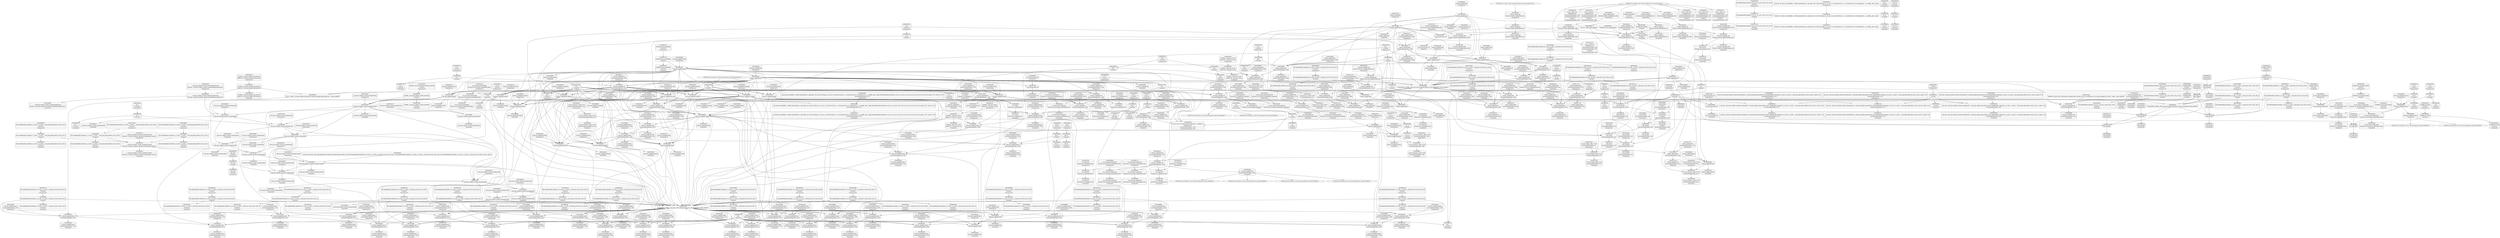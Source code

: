 digraph {
	CE0x5969c90 [shape=record,shape=Mrecord,label="{CE0x5969c90|GLOBAL:__llvm_gcov_global_state_pred145|Global_var:__llvm_gcov_global_state_pred145|*SummSink*}"]
	CE0x5982cd0 [shape=record,shape=Mrecord,label="{CE0x5982cd0|cred_has_capability:tmp23|security/selinux/hooks.c,1582|*SummSink*}"]
	CE0x5958350 [shape=record,shape=Mrecord,label="{CE0x5958350|i64**_getelementptr_inbounds_(_3_x_i64*_,_3_x_i64*_*___llvm_gcda_edge_table144,_i64_0,_i64_1)|*Constant*|*SummSink*}"]
	CE0x5995800 [shape=record,shape=Mrecord,label="{CE0x5995800|cred_has_capability:do.end6|*SummSink*}"]
	CE0x59adf20 [shape=record,shape=Mrecord,label="{CE0x59adf20|cred_has_capability:tmp27|security/selinux/hooks.c,1583|*SummSource*}"]
	CE0x59945f0 [shape=record,shape=Mrecord,label="{CE0x59945f0|cred_has_capability:do.end6}"]
	CE0x59cdb20 [shape=record,shape=Mrecord,label="{CE0x59cdb20|cred_sid:tmp6|security/selinux/hooks.c,197|*SummSource*}"]
	CE0x59cea70 [shape=record,shape=Mrecord,label="{CE0x59cea70|__llvm_gcov_indirect_counter_increment:exit|*SummSource*}"]
	CE0x59cec40 [shape=record,shape=Mrecord,label="{CE0x59cec40|__llvm_gcov_indirect_counter_increment:pred}"]
	CE0x59c55d0 [shape=record,shape=Mrecord,label="{CE0x59c55d0|cred_has_capability:tmp5|security/selinux/hooks.c,1570|*SummSource*}"]
	CE0x595baa0 [shape=record,shape=Mrecord,label="{CE0x595baa0|GLOBAL:printk|*Constant*|*SummSource*}"]
	CE0x5973e00 [shape=record,shape=Mrecord,label="{CE0x5973e00|selinux_capable:cred|Function::selinux_capable&Arg::cred::|*SummSink*}"]
	CE0x59c2240 [shape=record,shape=Mrecord,label="{CE0x59c2240|cred_has_capability:if.end|*SummSink*}"]
	CE0x595e880 [shape=record,shape=Mrecord,label="{CE0x595e880|i64_2|*Constant*}"]
	CE0x5974610 [shape=record,shape=Mrecord,label="{CE0x5974610|_ret_i32_%retval.0,_!dbg_!27765|security/selinux/hooks.c,1586|*SummSource*}"]
	CE0x59c0de0 [shape=record,shape=Mrecord,label="{CE0x59c0de0|__llvm_gcov_indirect_counter_increment:tmp1}"]
	CE0x597d510 [shape=record,shape=Mrecord,label="{CE0x597d510|i64*_getelementptr_inbounds_(_21_x_i64_,_21_x_i64_*___llvm_gcov_ctr143,_i64_0,_i64_7)|*Constant*|*SummSink*}"]
	CE0x59864e0 [shape=record,shape=Mrecord,label="{CE0x59864e0|__llvm_gcov_indirect_counter_increment:tmp5}"]
	CE0x594f2f0 [shape=record,shape=Mrecord,label="{CE0x594f2f0|selinux_capable:call|security/selinux/hooks.c,2007|*SummSink*}"]
	CE0x59b2650 [shape=record,shape=Mrecord,label="{CE0x59b2650|i64*_getelementptr_inbounds_(_21_x_i64_,_21_x_i64_*___llvm_gcov_ctr143,_i64_0,_i64_20)|*Constant*|*SummSink*}"]
	CE0x59cbb60 [shape=record,shape=Mrecord,label="{CE0x59cbb60|i1_true|*Constant*}"]
	CE0x5981d50 [shape=record,shape=Mrecord,label="{CE0x5981d50|cred_has_capability:tmp1|*SummSource*}"]
	CE0x594da40 [shape=record,shape=Mrecord,label="{CE0x594da40|i64*_getelementptr_inbounds_(_6_x_i64_,_6_x_i64_*___llvm_gcov_ctr142,_i64_0,_i64_0)|*Constant*}"]
	CE0x5998340 [shape=record,shape=Mrecord,label="{CE0x5998340|__llvm_gcov_indirect_counter_increment:predecessor|Function::__llvm_gcov_indirect_counter_increment&Arg::predecessor::}"]
	CE0x59cb260 [shape=record,shape=Mrecord,label="{CE0x59cb260|cred_has_capability:tmp11|security/selinux/hooks.c,1575}"]
	CE0x597b840 [shape=record,shape=Mrecord,label="{CE0x597b840|cred_has_capability:shr|security/selinux/hooks.c,1565|*SummSink*}"]
	CE0x5979050 [shape=record,shape=Mrecord,label="{CE0x5979050|__llvm_gcov_indirect_counter_increment:entry}"]
	CE0x59c8f70 [shape=record,shape=Mrecord,label="{CE0x59c8f70|i1_true|*Constant*|*SummSink*}"]
	CE0x59cdf80 [shape=record,shape=Mrecord,label="{CE0x59cdf80|__llvm_gcov_indirect_counter_increment:exit}"]
	CE0x59bbed0 [shape=record,shape=Mrecord,label="{CE0x59bbed0|avc_has_perm_noaudit:tclass|Function::avc_has_perm_noaudit&Arg::tclass::|*SummSource*}"]
	CE0x5961e90 [shape=record,shape=Mrecord,label="{CE0x5961e90|selinux_capable:ns|Function::selinux_capable&Arg::ns::|*SummSink*}"]
	CE0x598c890 [shape=record,shape=Mrecord,label="{CE0x598c890|i64*_getelementptr_inbounds_(_6_x_i64_,_6_x_i64_*___llvm_gcov_ctr142,_i64_0,_i64_4)|*Constant*|*SummSource*}"]
	CE0x5983190 [shape=record,shape=Mrecord,label="{CE0x5983190|cred_has_capability:tmp24|security/selinux/hooks.c,1582|*SummSource*}"]
	CE0x5986310 [shape=record,shape=Mrecord,label="{CE0x5986310|i64*_null|*Constant*|*SummSource*}"]
	CE0x59c7ea0 [shape=record,shape=Mrecord,label="{CE0x59c7ea0|i8*_getelementptr_inbounds_(_25_x_i8_,_25_x_i8_*_.str3,_i32_0,_i32_0)|*Constant*|*SummSink*}"]
	CE0x5974b00 [shape=record,shape=Mrecord,label="{CE0x5974b00|cred_has_capability:if.then|*SummSource*}"]
	CE0x59a81f0 [shape=record,shape=Mrecord,label="{CE0x59a81f0|avc_audit:requested|Function::avc_audit&Arg::requested::}"]
	CE0x59cd580 [shape=record,shape=Mrecord,label="{CE0x59cd580|4:_i32,_:_CRE_16,20_|*MultipleSource*|security/selinux/hooks.c,196|security/selinux/hooks.c,197|*LoadInst*|security/selinux/hooks.c,196}"]
	CE0x59ad7f0 [shape=record,shape=Mrecord,label="{CE0x59ad7f0|i64*_getelementptr_inbounds_(_21_x_i64_,_21_x_i64_*___llvm_gcov_ctr143,_i64_0,_i64_17)|*Constant*|*SummSink*}"]
	CE0x59cfbe0 [shape=record,shape=Mrecord,label="{CE0x59cfbe0|i64**_getelementptr_inbounds_(_3_x_i64*_,_3_x_i64*_*___llvm_gcda_edge_table144,_i64_0,_i64_2)|*Constant*}"]
	CE0x59b0530 [shape=record,shape=Mrecord,label="{CE0x59b0530|i32_-22|*Constant*}"]
	CE0x59b0340 [shape=record,shape=Mrecord,label="{CE0x59b0340|cred_has_capability:tmp30|security/selinux/hooks.c,1585|*SummSource*}"]
	CE0x5956da0 [shape=record,shape=Mrecord,label="{CE0x5956da0|cred_has_capability:cred|Function::cred_has_capability&Arg::cred::}"]
	CE0x5956bf0 [shape=record,shape=Mrecord,label="{CE0x5956bf0|cred_has_capability:entry|*SummSink*}"]
	CE0x59959e0 [shape=record,shape=Mrecord,label="{CE0x59959e0|cred_has_capability:bb|*SummSource*}"]
	CE0x5961310 [shape=record,shape=Mrecord,label="{CE0x5961310|cred_has_capability:do.cond|*SummSink*}"]
	CE0x595c8d0 [shape=record,shape=Mrecord,label="{CE0x595c8d0|selinux_capable:tmp3|security/selinux/hooks.c,2008}"]
	CE0x5989e00 [shape=record,shape=Mrecord,label="{CE0x5989e00|__llvm_gcov_indirect_counter_increment:tmp6|*SummSink*}"]
	CE0x59ba390 [shape=record,shape=Mrecord,label="{CE0x59ba390|i16_4|*Constant*|*SummSource*}"]
	CE0x59ca6f0 [shape=record,shape=Mrecord,label="{CE0x59ca6f0|i16_47|*Constant*}"]
	CE0x59b06d0 [shape=record,shape=Mrecord,label="{CE0x59b06d0|cred_has_capability:tmp31|security/selinux/hooks.c,1585}"]
	CE0x5964de0 [shape=record,shape=Mrecord,label="{CE0x5964de0|cred_has_capability:tmp4|security/selinux/hooks.c,1570}"]
	CE0x59aef70 [shape=record,shape=Mrecord,label="{CE0x59aef70|cred_has_capability:tmp29|security/selinux/hooks.c,1584}"]
	"CONST[source:1(input),value:2(dynamic)][purpose:{subject}][SrcIdx:16]"
	CE0x5956b80 [shape=record,shape=Mrecord,label="{CE0x5956b80|cred_has_capability:entry|*SummSource*}"]
	CE0x59be790 [shape=record,shape=Mrecord,label="{CE0x59be790|i64_13|*Constant*|*SummSink*}"]
	CE0x59d1d30 [shape=record,shape=Mrecord,label="{CE0x59d1d30|_call_void_asm_sideeffect_1:_09ud2_0A.pushsection___bug_table,_22a_22_0A2:_09.long_1b_-_2b,_$_0:c_-_2b_0A_09.word_$_1:c_,_0_0A_09.org_2b+$_2:c_0A.popsection_,_i,i,i,_dirflag_,_fpsr_,_flags_(i8*_getelementptr_inbounds_(_25_x_i8_,_25_x_i8_*_.str3,_i32_0,_i32_0),_i32_1575,_i64_12)_#3,_!dbg_!27737,_!srcloc_!27740|security/selinux/hooks.c,1575}"]
	CE0x59bc090 [shape=record,shape=Mrecord,label="{CE0x59bc090|avc_has_perm_noaudit:tclass|Function::avc_has_perm_noaudit&Arg::tclass::|*SummSink*}"]
	CE0x59ad0e0 [shape=record,shape=Mrecord,label="{CE0x59ad0e0|i64*_getelementptr_inbounds_(_21_x_i64_,_21_x_i64_*___llvm_gcov_ctr143,_i64_0,_i64_17)|*Constant*}"]
	CE0x59548b0 [shape=record,shape=Mrecord,label="{CE0x59548b0|GLOBAL:cap_capable|*Constant*}"]
	CE0x596f1f0 [shape=record,shape=Mrecord,label="{CE0x596f1f0|i32_22|*Constant*|*SummSink*}"]
	CE0x59613b0 [shape=record,shape=Mrecord,label="{CE0x59613b0|cred_has_capability:do.body4}"]
	CE0x598a4f0 [shape=record,shape=Mrecord,label="{CE0x598a4f0|i64**_getelementptr_inbounds_(_3_x_i64*_,_3_x_i64*_*___llvm_gcda_edge_table144,_i64_0,_i64_0)|*Constant*}"]
	CE0x59b22a0 [shape=record,shape=Mrecord,label="{CE0x59b22a0|i64*_getelementptr_inbounds_(_21_x_i64_,_21_x_i64_*___llvm_gcov_ctr143,_i64_0,_i64_20)|*Constant*}"]
	CE0x596ec90 [shape=record,shape=Mrecord,label="{CE0x596ec90|i32_31|*Constant*|*SummSink*}"]
	CE0x597d920 [shape=record,shape=Mrecord,label="{CE0x597d920|cred_has_capability:tmp8|security/selinux/hooks.c,1575}"]
	CE0x5958650 [shape=record,shape=Mrecord,label="{CE0x5958650|_ret_void|*SummSink*}"]
	CE0x59806a0 [shape=record,shape=Mrecord,label="{CE0x59806a0|cred_has_capability:sw.epilog|*SummSource*}"]
	CE0x595bc90 [shape=record,shape=Mrecord,label="{CE0x595bc90|i64*_getelementptr_inbounds_(_6_x_i64_,_6_x_i64_*___llvm_gcov_ctr142,_i64_0,_i64_0)|*Constant*|*SummSink*}"]
	CE0x59ce4f0 [shape=record,shape=Mrecord,label="{CE0x59ce4f0|__llvm_gcov_indirect_counter_increment:bb4}"]
	CE0x59c76d0 [shape=record,shape=Mrecord,label="{CE0x59c76d0|cred_sid:sid|security/selinux/hooks.c,197|*SummSource*}"]
	CE0x59c74e0 [shape=record,shape=Mrecord,label="{CE0x59c74e0|cred_sid:sid|security/selinux/hooks.c,197}"]
	CE0x59878c0 [shape=record,shape=Mrecord,label="{CE0x59878c0|void_(i8*,_i32,_i64)*_asm_sideeffect_1:_09ud2_0A.pushsection___bug_table,_22a_22_0A2:_09.long_1b_-_2b,_$_0:c_-_2b_0A_09.word_$_1:c_,_0_0A_09.org_2b+$_2:c_0A.popsection_,_i,i,i,_dirflag_,_fpsr_,_flags_|*SummSink*}"]
	CE0x5956ac0 [shape=record,shape=Mrecord,label="{CE0x5956ac0|selinux_capable:ns|Function::selinux_capable&Arg::ns::|*SummSource*}"]
	CE0x59a8810 [shape=record,shape=Mrecord,label="{CE0x59a8810|avc_audit:avd|Function::avc_audit&Arg::avd::|*SummSource*}"]
	CE0x596c040 [shape=record,shape=Mrecord,label="{CE0x596c040|cred_sid:cred|Function::cred_sid&Arg::cred::}"]
	CE0x5949650 [shape=record,shape=Mrecord,label="{CE0x5949650|128:_i8*,_:_CRE:_elem_0:default:}"]
	CE0x59b2400 [shape=record,shape=Mrecord,label="{CE0x59b2400|cred_has_capability:tmp32|security/selinux/hooks.c,1586}"]
	CE0x59cb5c0 [shape=record,shape=Mrecord,label="{CE0x59cb5c0|i64*_getelementptr_inbounds_(_21_x_i64_,_21_x_i64_*___llvm_gcov_ctr143,_i64_0,_i64_9)|*Constant*|*SummSource*}"]
	CE0x5959180 [shape=record,shape=Mrecord,label="{CE0x5959180|selinux_capable:tmp1}"]
	CE0x59ad860 [shape=record,shape=Mrecord,label="{CE0x59ad860|cred_has_capability:tmp26|security/selinux/hooks.c,1583|*SummSource*}"]
	CE0x5997d60 [shape=record,shape=Mrecord,label="{CE0x5997d60|cred_has_capability:return|*SummSink*}"]
	CE0x5966470 [shape=record,shape=Mrecord,label="{CE0x5966470|_call_void___llvm_gcov_indirect_counter_increment(i32*___llvm_gcov_global_state_pred145,_i64**_getelementptr_inbounds_(_3_x_i64*_,_3_x_i64*_*___llvm_gcda_edge_table144,_i64_0,_i64_2)),_!dbg_!27732|security/selinux/hooks.c,1570|*SummSink*}"]
	CE0x59caf80 [shape=record,shape=Mrecord,label="{CE0x59caf80|cred_has_capability:tmp10|security/selinux/hooks.c,1575|*SummSink*}"]
	CE0x59cc980 [shape=record,shape=Mrecord,label="{CE0x59cc980|i64_12|*Constant*}"]
	CE0x5954180 [shape=record,shape=Mrecord,label="{CE0x5954180|selinux_capable:return}"]
	CE0x5977800 [shape=record,shape=Mrecord,label="{CE0x5977800|_ret_i32_%tmp6,_!dbg_!27716|security/selinux/hooks.c,197|*SummSource*}"]
	CE0x59660f0 [shape=record,shape=Mrecord,label="{CE0x59660f0|cred_has_capability:tmp3|security/selinux/hooks.c,1567|*SummSink*}"]
	CE0x5980420 [shape=record,shape=Mrecord,label="{CE0x5980420|__llvm_gcov_indirect_counter_increment:counter|*SummSource*}"]
	CE0x595f790 [shape=record,shape=Mrecord,label="{CE0x595f790|__llvm_gcov_indirect_counter_increment:counters|Function::__llvm_gcov_indirect_counter_increment&Arg::counters::}"]
	CE0x5955450 [shape=record,shape=Mrecord,label="{CE0x5955450|selinux_capable:if.then|*SummSink*}"]
	CE0x59ad740 [shape=record,shape=Mrecord,label="{CE0x59ad740|i64*_getelementptr_inbounds_(_21_x_i64_,_21_x_i64_*___llvm_gcov_ctr143,_i64_0,_i64_17)|*Constant*|*SummSource*}"]
	CE0x59b13a0 [shape=record,shape=Mrecord,label="{CE0x59b13a0|i32_-22|*Constant*|*SummSink*}"]
	CE0x59aa890 [shape=record,shape=Mrecord,label="{CE0x59aa890|i64_16|*Constant*|*SummSink*}"]
	CE0x59649d0 [shape=record,shape=Mrecord,label="{CE0x59649d0|i64**_getelementptr_inbounds_(_3_x_i64*_,_3_x_i64*_*___llvm_gcda_edge_table144,_i64_0,_i64_2)|*Constant*|*SummSink*}"]
	"CONST[source:0(mediator),value:2(dynamic)][purpose:{object}][SnkIdx:2]"
	CE0x594a0f0 [shape=record,shape=Mrecord,label="{CE0x594a0f0|selinux_capable:cap|Function::selinux_capable&Arg::cap::|*SummSource*}"]
	CE0x59a7be0 [shape=record,shape=Mrecord,label="{CE0x59a7be0|avc_audit:tsid|Function::avc_audit&Arg::tsid::|*SummSource*}"]
	CE0x59c6280 [shape=record,shape=Mrecord,label="{CE0x59c6280|cred_has_capability:tmp4|security/selinux/hooks.c,1570|*SummSource*}"]
	CE0x59b1690 [shape=record,shape=Mrecord,label="{CE0x59b1690|cred_has_capability:retval.0}"]
	CE0x59b3380 [shape=record,shape=Mrecord,label="{CE0x59b3380|cred_sid:bb|*SummSink*}"]
	CE0x5980000 [shape=record,shape=Mrecord,label="{CE0x5980000|__llvm_gcov_indirect_counter_increment:tmp2|*SummSource*}"]
	CE0x59cd940 [shape=record,shape=Mrecord,label="{CE0x59cd940|cred_sid:tmp6|security/selinux/hooks.c,197}"]
	CE0x5964150 [shape=record,shape=Mrecord,label="{CE0x5964150|cred_has_capability:cap1|security/selinux/hooks.c,1563}"]
	CE0x59b1ec0 [shape=record,shape=Mrecord,label="{CE0x59b1ec0|cred_has_capability:retval.0|*SummSink*}"]
	CE0x5972360 [shape=record,shape=Mrecord,label="{CE0x5972360|i32_0|*Constant*}"]
	CE0x59566e0 [shape=record,shape=Mrecord,label="{CE0x59566e0|selinux_capable:return|*SummSink*}"]
	CE0x6d2c3c0 [shape=record,shape=Mrecord,label="{CE0x6d2c3c0|selinux_capable:tmp6|security/selinux/hooks.c,2009|*SummSink*}"]
	CE0x59807c0 [shape=record,shape=Mrecord,label="{CE0x59807c0|cred_has_capability:sw.epilog|*SummSink*}"]
	CE0x59c2320 [shape=record,shape=Mrecord,label="{CE0x59c2320|cred_has_capability:if.then9}"]
	CE0x595bb10 [shape=record,shape=Mrecord,label="{CE0x595bb10|GLOBAL:printk|*Constant*|*SummSink*}"]
	CE0x59bae20 [shape=record,shape=Mrecord,label="{CE0x59bae20|GLOBAL:avc_has_perm_noaudit|*Constant*|*SummSink*}"]
	CE0x59b3310 [shape=record,shape=Mrecord,label="{CE0x59b3310|cred_sid:bb|*SummSource*}"]
	CE0x5998580 [shape=record,shape=Mrecord,label="{CE0x5998580|cred_has_capability:bb|*SummSink*}"]
	CE0x59ae0d0 [shape=record,shape=Mrecord,label="{CE0x59ae0d0|cred_has_capability:tmp27|security/selinux/hooks.c,1583|*SummSink*}"]
	CE0x596a1b0 [shape=record,shape=Mrecord,label="{CE0x596a1b0|_call_void_mcount()_#3|*SummSink*}"]
	CE0x59b3a60 [shape=record,shape=Mrecord,label="{CE0x59b3a60|cred_sid:security|security/selinux/hooks.c,196|*SummSource*}"]
	CE0x595e5f0 [shape=record,shape=Mrecord,label="{CE0x595e5f0|cred_sid:tmp3}"]
	CE0x5975b30 [shape=record,shape=Mrecord,label="{CE0x5975b30|cred_has_capability:cred|Function::cred_has_capability&Arg::cred::|*SummSource*}"]
	CE0x59584c0 [shape=record,shape=Mrecord,label="{CE0x59584c0|_ret_void}"]
	CE0x595b3c0 [shape=record,shape=Mrecord,label="{CE0x595b3c0|i8*_getelementptr_inbounds_(_40_x_i8_,_40_x_i8_*_.str49,_i32_0,_i32_0)|*Constant*|*SummSink*}"]
	CE0x7006ec0 [shape=record,shape=Mrecord,label="{CE0x7006ec0|selinux_capable:tmp3|security/selinux/hooks.c,2008|*SummSource*}"]
	CE0x523fff0 [shape=record,shape=Mrecord,label="{CE0x523fff0|selinux_capable:tmp5|security/selinux/hooks.c,2008|*SummSource*}"]
	CE0x59b40c0 [shape=record,shape=Mrecord,label="{CE0x59b40c0|cred_has_capability:ad|security/selinux/hooks.c, 1555|*SummSink*}"]
	CE0x59afd80 [shape=record,shape=Mrecord,label="{CE0x59afd80|cred_has_capability:tmp30|security/selinux/hooks.c,1585}"]
	CE0x59cee10 [shape=record,shape=Mrecord,label="{CE0x59cee10|__llvm_gcov_indirect_counter_increment:pred|*SummSink*}"]
	CE0x59495e0 [shape=record,shape=Mrecord,label="{CE0x59495e0|GLOBAL:cap_capable|*Constant*|*SummSink*}"]
	CE0x597bfc0 [shape=record,shape=Mrecord,label="{CE0x597bfc0|cred_has_capability:if.end}"]
	CE0x597bb20 [shape=record,shape=Mrecord,label="{CE0x597bb20|cred_has_capability:u|security/selinux/hooks.c,1563|*SummSink*}"]
	CE0x59c5c00 [shape=record,shape=Mrecord,label="{CE0x59c5c00|i64*_getelementptr_inbounds_(_21_x_i64_,_21_x_i64_*___llvm_gcov_ctr143,_i64_0,_i64_6)|*Constant*|*SummSource*}"]
	CE0x59afc40 [shape=record,shape=Mrecord,label="{CE0x59afc40|i64*_getelementptr_inbounds_(_21_x_i64_,_21_x_i64_*___llvm_gcov_ctr143,_i64_0,_i64_19)|*Constant*}"]
	CE0x59881f0 [shape=record,shape=Mrecord,label="{CE0x59881f0|cred_sid:tmp|*SummSource*}"]
	CE0x597b8b0 [shape=record,shape=Mrecord,label="{CE0x597b8b0|_call_void___llvm_gcov_indirect_counter_increment(i32*___llvm_gcov_global_state_pred145,_i64**_getelementptr_inbounds_(_3_x_i64*_,_3_x_i64*_*___llvm_gcda_edge_table144,_i64_0,_i64_1)),_!dbg_!27728|security/selinux/hooks.c,1567|*SummSource*}"]
	CE0x595a010 [shape=record,shape=Mrecord,label="{CE0x595a010|selinux_capable:tmp2|security/selinux/hooks.c,2008|*SummSink*}"]
	CE0x59708b0 [shape=record,shape=Mrecord,label="{CE0x59708b0|i64*_getelementptr_inbounds_(_6_x_i64_,_6_x_i64_*___llvm_gcov_ctr142,_i64_0,_i64_3)|*Constant*|*SummSink*}"]
	CE0x596e470 [shape=record,shape=Mrecord,label="{CE0x596e470|GLOBAL:__llvm_gcov_ctr142|Global_var:__llvm_gcov_ctr142|*SummSink*}"]
	CE0x595ed70 [shape=record,shape=Mrecord,label="{CE0x595ed70|cred_has_capability:tmp15|security/selinux/hooks.c,1575|*SummSink*}"]
	CE0x59a6250 [shape=record,shape=Mrecord,label="{CE0x59a6250|cred_has_capability:call8|security/selinux/hooks.c,1581|*SummSink*}"]
	CE0x595fdc0 [shape=record,shape=Mrecord,label="{CE0x595fdc0|GLOBAL:cap_capable|*Constant*|*SummSource*}"]
	CE0x59c90b0 [shape=record,shape=Mrecord,label="{CE0x59c90b0|cred_has_capability:tmp14|security/selinux/hooks.c,1575}"]
	CE0x5958a10 [shape=record,shape=Mrecord,label="{CE0x5958a10|_call_void_mcount()_#3|*SummSource*}"]
	CE0x59583c0 [shape=record,shape=Mrecord,label="{CE0x59583c0|__llvm_gcov_indirect_counter_increment:counters|Function::__llvm_gcov_indirect_counter_increment&Arg::counters::|*SummSink*}"]
	CE0x5953a20 [shape=record,shape=Mrecord,label="{CE0x5953a20|selinux_capable:return|*SummSource*}"]
	CE0x59cd350 [shape=record,shape=Mrecord,label="{CE0x59cd350|4:_i32,_:_CRE_12,16_|*MultipleSource*|security/selinux/hooks.c,196|security/selinux/hooks.c,197|*LoadInst*|security/selinux/hooks.c,196}"]
	CE0x59d0eb0 [shape=record,shape=Mrecord,label="{CE0x59d0eb0|GLOBAL:cred_sid|*Constant*|*SummSink*}"]
	CE0x59d20a0 [shape=record,shape=Mrecord,label="{CE0x59d20a0|cred_has_capability:tmp9|security/selinux/hooks.c,1575|*SummSink*}"]
	CE0x59636e0 [shape=record,shape=Mrecord,label="{CE0x59636e0|i8_3|*Constant*|*SummSource*}"]
	CE0x5954e20 [shape=record,shape=Mrecord,label="{CE0x5954e20|selinux_capable:if.end}"]
	CE0x5961cb0 [shape=record,shape=Mrecord,label="{CE0x5961cb0|selinux_capable:call|security/selinux/hooks.c,2007|*SummSource*}"]
	CE0x5961600 [shape=record,shape=Mrecord,label="{CE0x5961600|cred_has_capability:entry}"]
	CE0x59cac10 [shape=record,shape=Mrecord,label="{CE0x59cac10|i64*_getelementptr_inbounds_(_21_x_i64_,_21_x_i64_*___llvm_gcov_ctr143,_i64_0,_i64_9)|*Constant*}"]
	CE0x78c59e0 [shape=record,shape=Mrecord,label="{CE0x78c59e0|selinux_capable:tmp5|security/selinux/hooks.c,2008}"]
	"CONST[source:0(mediator),value:2(dynamic)][purpose:{subject}][SnkIdx:0]"
	CE0x59bc370 [shape=record,shape=Mrecord,label="{CE0x59bc370|avc_has_perm_noaudit:requested|Function::avc_has_perm_noaudit&Arg::requested::|*SummSource*}"]
	CE0x595e350 [shape=record,shape=Mrecord,label="{CE0x595e350|avc_audit:ssid|Function::avc_audit&Arg::ssid::|*SummSource*}"]
	CE0x5976220 [shape=record,shape=Mrecord,label="{CE0x5976220|cred_has_capability:tmp6|security/selinux/hooks.c,1574}"]
	CE0x59d1780 [shape=record,shape=Mrecord,label="{CE0x59d1780|cred_has_capability:sw.bb|*SummSink*}"]
	CE0x59559d0 [shape=record,shape=Mrecord,label="{CE0x59559d0|_call_void_mcount()_#3}"]
	CE0x59c98d0 [shape=record,shape=Mrecord,label="{CE0x59c98d0|i64*_getelementptr_inbounds_(_21_x_i64_,_21_x_i64_*___llvm_gcov_ctr143,_i64_0,_i64_11)|*Constant*|*SummSource*}"]
	CE0x5967230 [shape=record,shape=Mrecord,label="{CE0x5967230|selinux_capable:bb|*SummSource*}"]
	CE0x595ace0 [shape=record,shape=Mrecord,label="{CE0x595ace0|cred_sid:tmp1|*SummSource*}"]
	CE0x59560b0 [shape=record,shape=Mrecord,label="{CE0x59560b0|selinux_capable:if.then}"]
	CE0x59aaf00 [shape=record,shape=Mrecord,label="{CE0x59aaf00|cred_has_capability:tmp23|security/selinux/hooks.c,1582}"]
	CE0x59b3970 [shape=record,shape=Mrecord,label="{CE0x59b3970|cred_sid:security|security/selinux/hooks.c,196}"]
	CE0x5240060 [shape=record,shape=Mrecord,label="{CE0x5240060|i64*_getelementptr_inbounds_(_6_x_i64_,_6_x_i64_*___llvm_gcov_ctr142,_i64_0,_i64_3)|*Constant*}"]
	CE0x59b0b80 [shape=record,shape=Mrecord,label="{CE0x59b0b80|cred_has_capability:tmp31|security/selinux/hooks.c,1585|*SummSink*}"]
	CE0x5965830 [shape=record,shape=Mrecord,label="{CE0x5965830|cred_has_capability:avd|security/selinux/hooks.c, 1556|*SummSink*}"]
	CE0x59c6de0 [shape=record,shape=Mrecord,label="{CE0x59c6de0|cred_sid:tmp5|security/selinux/hooks.c,196|*SummSource*}"]
	CE0x59b3fb0 [shape=record,shape=Mrecord,label="{CE0x59b3fb0|i32_1|*Constant*|*SummSink*}"]
	CE0x59bb880 [shape=record,shape=Mrecord,label="{CE0x59bb880|avc_has_perm_noaudit:ssid|Function::avc_has_perm_noaudit&Arg::ssid::|*SummSink*}"]
	CE0x59b09d0 [shape=record,shape=Mrecord,label="{CE0x59b09d0|cred_has_capability:tmp31|security/selinux/hooks.c,1585|*SummSource*}"]
	CE0x596dec0 [shape=record,shape=Mrecord,label="{CE0x596dec0|i64**_getelementptr_inbounds_(_3_x_i64*_,_3_x_i64*_*___llvm_gcda_edge_table144,_i64_0,_i64_0)|*Constant*|*SummSink*}"]
	CE0x5949f90 [shape=record,shape=Mrecord,label="{CE0x5949f90|selinux_capable:bb}"]
	CE0x595b0d0 [shape=record,shape=Mrecord,label="{CE0x595b0d0|i8*_getelementptr_inbounds_(_40_x_i8_,_40_x_i8_*_.str49,_i32_0,_i32_0)|*Constant*|*SummSource*}"]
	CE0x59641e0 [shape=record,shape=Mrecord,label="{CE0x59641e0|cred_has_capability:cap1|security/selinux/hooks.c,1563|*SummSource*}"]
	CE0x598ec00 [shape=record,shape=Mrecord,label="{CE0x598ec00|selinux_capable:tmp8|security/selinux/hooks.c,2011}"]
	CE0x78c5a50 [shape=record,shape=Mrecord,label="{CE0x78c5a50|selinux_capable:tmp4|security/selinux/hooks.c,2008|*SummSource*}"]
	CE0x59d18d0 [shape=record,shape=Mrecord,label="{CE0x59d18d0|_call_void_mcount()_#3|*SummSource*}"]
	CE0x5978e50 [shape=record,shape=Mrecord,label="{CE0x5978e50|GLOBAL:__llvm_gcov_indirect_counter_increment|*Constant*|*SummSource*}"]
	CE0x5989800 [shape=record,shape=Mrecord,label="{CE0x5989800|__llvm_gcov_indirect_counter_increment:tmp5|*SummSink*}"]
	CE0x59bda20 [shape=record,shape=Mrecord,label="{CE0x59bda20|i64_14|*Constant*}"]
	CE0x59af420 [shape=record,shape=Mrecord,label="{CE0x59af420|cred_has_capability:tmp29|security/selinux/hooks.c,1584|*SummSink*}"]
	CE0x59ca490 [shape=record,shape=Mrecord,label="{CE0x59ca490|i64*_getelementptr_inbounds_(_21_x_i64_,_21_x_i64_*___llvm_gcov_ctr143,_i64_0,_i64_12)|*Constant*|*SummSink*}"]
	CE0x595fc10 [shape=record,shape=Mrecord,label="{CE0x595fc10|__llvm_gcov_indirect_counter_increment:counters|Function::__llvm_gcov_indirect_counter_increment&Arg::counters::|*SummSource*}"]
	CE0x59cb2d0 [shape=record,shape=Mrecord,label="{CE0x59cb2d0|cred_has_capability:tmp11|security/selinux/hooks.c,1575|*SummSource*}"]
	CE0x59a84c0 [shape=record,shape=Mrecord,label="{CE0x59a84c0|avc_audit:requested|Function::avc_audit&Arg::requested::|*SummSink*}"]
	CE0x59b3b30 [shape=record,shape=Mrecord,label="{CE0x59b3b30|cred_sid:security|security/selinux/hooks.c,196|*SummSink*}"]
	CE0x59d2420 [shape=record,shape=Mrecord,label="{CE0x59d2420|_call_void_asm_sideeffect_1:_09ud2_0A.pushsection___bug_table,_22a_22_0A2:_09.long_1b_-_2b,_$_0:c_-_2b_0A_09.word_$_1:c_,_0_0A_09.org_2b+$_2:c_0A.popsection_,_i,i,i,_dirflag_,_fpsr_,_flags_(i8*_getelementptr_inbounds_(_25_x_i8_,_25_x_i8_*_.str3,_i32_0,_i32_0),_i32_1575,_i64_12)_#3,_!dbg_!27737,_!srcloc_!27740|security/selinux/hooks.c,1575|*SummSink*}"]
	CE0x59b9d30 [shape=record,shape=Mrecord,label="{CE0x59b9d30|i16_47|*Constant*|*SummSink*}"]
	CE0x5987670 [shape=record,shape=Mrecord,label="{CE0x5987670|void_(i8*,_i32,_i64)*_asm_sideeffect_1:_09ud2_0A.pushsection___bug_table,_22a_22_0A2:_09.long_1b_-_2b,_$_0:c_-_2b_0A_09.word_$_1:c_,_0_0A_09.org_2b+$_2:c_0A.popsection_,_i,i,i,_dirflag_,_fpsr_,_flags_|*SummSource*}"]
	CE0x59a88f0 [shape=record,shape=Mrecord,label="{CE0x59a88f0|avc_audit:avd|Function::avc_audit&Arg::avd::|*SummSink*}"]
	CE0x597d060 [shape=record,shape=Mrecord,label="{CE0x597d060|i64*_getelementptr_inbounds_(_21_x_i64_,_21_x_i64_*___llvm_gcov_ctr143,_i64_0,_i64_7)|*Constant*|*SummSource*}"]
	CE0x59bce30 [shape=record,shape=Mrecord,label="{CE0x59bce30|_ret_i32_%rc.0,_!dbg_!27793|security/selinux/avc.c,744}"]
	CE0x59c9680 [shape=record,shape=Mrecord,label="{CE0x59c9680|i64*_getelementptr_inbounds_(_21_x_i64_,_21_x_i64_*___llvm_gcov_ctr143,_i64_0,_i64_11)|*Constant*}"]
	CE0x59bb770 [shape=record,shape=Mrecord,label="{CE0x59bb770|avc_has_perm_noaudit:ssid|Function::avc_has_perm_noaudit&Arg::ssid::|*SummSource*}"]
	CE0x5961520 [shape=record,shape=Mrecord,label="{CE0x5961520|GLOBAL:cred_has_capability|*Constant*|*SummSource*}"]
	CE0x59bee00 [shape=record,shape=Mrecord,label="{CE0x59bee00|GLOBAL:avc_audit|*Constant*}"]
	CE0x59bcca0 [shape=record,shape=Mrecord,label="{CE0x59bcca0|avc_has_perm_noaudit:flags|Function::avc_has_perm_noaudit&Arg::flags::|*SummSource*}"]
	CE0x59c8450 [shape=record,shape=Mrecord,label="{CE0x59c8450|i32_1575|*Constant*|*SummSink*}"]
	CE0x59d1040 [shape=record,shape=Mrecord,label="{CE0x59d1040|cred_sid:entry}"]
	CE0x597bde0 [shape=record,shape=Mrecord,label="{CE0x597bde0|cred_has_capability:if.end10|*SummSource*}"]
	CE0x5981a20 [shape=record,shape=Mrecord,label="{CE0x5981a20|cred_has_capability:tmp|*SummSource*}"]
	CE0x59791d0 [shape=record,shape=Mrecord,label="{CE0x59791d0|__llvm_gcov_indirect_counter_increment:entry|*SummSink*}"]
	CE0x59ba440 [shape=record,shape=Mrecord,label="{CE0x59ba440|i16_4|*Constant*|*SummSink*}"]
	CE0x5962e10 [shape=record,shape=Mrecord,label="{CE0x5962e10|cred_has_capability:shl|security/selinux/hooks.c,1559|*SummSource*}"]
	CE0x59a6110 [shape=record,shape=Mrecord,label="{CE0x59a6110|cred_has_capability:call8|security/selinux/hooks.c,1581|*SummSource*}"]
	CE0x59a5da0 [shape=record,shape=Mrecord,label="{CE0x59a5da0|cred_has_capability:call8|security/selinux/hooks.c,1581}"]
	CE0x595bec0 [shape=record,shape=Mrecord,label="{CE0x595bec0|selinux_capable:entry|*SummSource*}"]
	CE0x59c83e0 [shape=record,shape=Mrecord,label="{CE0x59c83e0|i64*_getelementptr_inbounds_(_21_x_i64_,_21_x_i64_*___llvm_gcov_ctr143,_i64_0,_i64_8)|*Constant*|*SummSink*}"]
	CE0x59c9980 [shape=record,shape=Mrecord,label="{CE0x59c9980|i64*_getelementptr_inbounds_(_21_x_i64_,_21_x_i64_*___llvm_gcov_ctr143,_i64_0,_i64_11)|*Constant*|*SummSink*}"]
	CE0x59a7f60 [shape=record,shape=Mrecord,label="{CE0x59a7f60|avc_audit:tclass|Function::avc_audit&Arg::tclass::|*SummSource*}"]
	CE0x5953970 [shape=record,shape=Mrecord,label="{CE0x5953970|i32_0|*Constant*|*SummSource*}"]
	CE0x59ba950 [shape=record,shape=Mrecord,label="{CE0x59ba950|cred_has_capability:call7|security/selinux/hooks.c,1579}"]
	CE0x59c2170 [shape=record,shape=Mrecord,label="{CE0x59c2170|cred_has_capability:if.end|*SummSource*}"]
	CE0x5959e10 [shape=record,shape=Mrecord,label="{CE0x5959e10|cred_has_capability:avd|security/selinux/hooks.c, 1556}"]
	CE0x59ccf70 [shape=record,shape=Mrecord,label="{CE0x59ccf70|4:_i32,_:_CRE_8,12_|*MultipleSource*|security/selinux/hooks.c,196|security/selinux/hooks.c,197|*LoadInst*|security/selinux/hooks.c,196}"]
	CE0x5994770 [shape=record,shape=Mrecord,label="{CE0x5994770|cred_has_capability:do.end6|*SummSource*}"]
	CE0x59a9f40 [shape=record,shape=Mrecord,label="{CE0x59a9f40|i64_15|*Constant*|*SummSource*}"]
	CE0x59bfaa0 [shape=record,shape=Mrecord,label="{CE0x59bfaa0|cred_has_capability:tmp20|security/selinux/hooks.c,1580|*SummSink*}"]
	CE0x5987f70 [shape=record,shape=Mrecord,label="{CE0x5987f70|i64*_getelementptr_inbounds_(_2_x_i64_,_2_x_i64_*___llvm_gcov_ctr131,_i64_0,_i64_0)|*Constant*|*SummSink*}"]
	CE0x5967340 [shape=record,shape=Mrecord,label="{CE0x5967340|i64*_getelementptr_inbounds_(_6_x_i64_,_6_x_i64_*___llvm_gcov_ctr142,_i64_0,_i64_5)|*Constant*|*SummSource*}"]
	CE0x5956840 [shape=record,shape=Mrecord,label="{CE0x5956840|GLOBAL:__llvm_gcov_ctr142|Global_var:__llvm_gcov_ctr142}"]
	CE0x596e740 [shape=record,shape=Mrecord,label="{CE0x596e740|i32_5|*Constant*|*SummSource*}"]
	CE0x52400d0 [shape=record,shape=Mrecord,label="{CE0x52400d0|selinux_capable:tmp5|security/selinux/hooks.c,2008|*SummSink*}"]
	CE0x59aaab0 [shape=record,shape=Mrecord,label="{CE0x59aaab0|cred_has_capability:tmp22|security/selinux/hooks.c,1582}"]
	CE0x5966400 [shape=record,shape=Mrecord,label="{CE0x5966400|_call_void___llvm_gcov_indirect_counter_increment(i32*___llvm_gcov_global_state_pred145,_i64**_getelementptr_inbounds_(_3_x_i64*_,_3_x_i64*_*___llvm_gcda_edge_table144,_i64_0,_i64_2)),_!dbg_!27732|security/selinux/hooks.c,1570|*SummSource*}"]
	CE0x59a9020 [shape=record,shape=Mrecord,label="{CE0x59a9020|avc_audit:a|Function::avc_audit&Arg::a::|*SummSource*}"]
	CE0x5983410 [shape=record,shape=Mrecord,label="{CE0x5983410|cred_has_capability:tmp25|security/selinux/hooks.c,1582}"]
	CE0x59d2a70 [shape=record,shape=Mrecord,label="{CE0x59d2a70|i8*_getelementptr_inbounds_(_25_x_i8_,_25_x_i8_*_.str3,_i32_0,_i32_0)|*Constant*}"]
	CE0x5981c70 [shape=record,shape=Mrecord,label="{CE0x5981c70|i64_1|*Constant*}"]
	CE0x5980da0 [shape=record,shape=Mrecord,label="{CE0x5980da0|i8*_getelementptr_inbounds_(_40_x_i8_,_40_x_i8_*_.str49,_i32_0,_i32_0)|*Constant*}"]
	CE0x59ba5e0 [shape=record,shape=Mrecord,label="{CE0x59ba5e0|cred_has_capability:sclass.0|*SummSource*}"]
	CE0x5977ca0 [shape=record,shape=Mrecord,label="{CE0x5977ca0|selinux_capable:call1|security/selinux/hooks.c,2011|*SummSink*}"]
	CE0x59c88d0 [shape=record,shape=Mrecord,label="{CE0x59c88d0|i64*_getelementptr_inbounds_(_21_x_i64_,_21_x_i64_*___llvm_gcov_ctr143,_i64_0,_i64_8)|*Constant*}"]
	CE0x5977a70 [shape=record,shape=Mrecord,label="{CE0x5977a70|cred_has_capability:and|security/selinux/hooks.c,1559|*SummSource*}"]
	CE0x59bb0d0 [shape=record,shape=Mrecord,label="{CE0x59bb0d0|avc_has_perm_noaudit:entry|*SummSource*}"]
	CE0x59b2f70 [shape=record,shape=Mrecord,label="{CE0x59b2f70|cred_has_capability:tmp33|security/selinux/hooks.c,1586|*SummSink*}"]
	CE0x59b2e00 [shape=record,shape=Mrecord,label="{CE0x59b2e00|cred_has_capability:tmp33|security/selinux/hooks.c,1586|*SummSource*}"]
	CE0x59592b0 [shape=record,shape=Mrecord,label="{CE0x59592b0|selinux_capable:retval.0}"]
	CE0x595bfd0 [shape=record,shape=Mrecord,label="{CE0x595bfd0|cred_has_capability:do.end|*SummSource*}"]
	CE0x5949d80 [shape=record,shape=Mrecord,label="{CE0x5949d80|selinux_capable:tmp2|security/selinux/hooks.c,2008}"]
	CE0x59a9590 [shape=record,shape=Mrecord,label="{CE0x59a9590|_ret_i32_%retval.0,_!dbg_!27732|security/selinux/include/avc.h,142|*SummSink*}"]
	CE0x59896a0 [shape=record,shape=Mrecord,label="{CE0x59896a0|__llvm_gcov_indirect_counter_increment:tmp5|*SummSource*}"]
	CE0x594a510 [shape=record,shape=Mrecord,label="{CE0x594a510|selinux_capable:bb|*SummSink*}"]
	CE0x5975d60 [shape=record,shape=Mrecord,label="{CE0x5975d60|cred_has_capability:cap|Function::cred_has_capability&Arg::cap::|*SummSource*}"]
	CE0x59c7030 [shape=record,shape=Mrecord,label="{CE0x59c7030|i32_1|*Constant*}"]
	CE0x59d1530 [shape=record,shape=Mrecord,label="{CE0x59d1530|cred_has_capability:sw.bb}"]
	CE0x5980f50 [shape=record,shape=Mrecord,label="{CE0x5980f50|cred_has_capability:tmp7|security/selinux/hooks.c,1574|*SummSource*}"]
	CE0x59be130 [shape=record,shape=Mrecord,label="{CE0x59be130|i64_13|*Constant*}"]
	CE0x598ec70 [shape=record,shape=Mrecord,label="{CE0x598ec70|selinux_capable:tmp8|security/selinux/hooks.c,2011|*SummSource*}"]
	CE0x59b03b0 [shape=record,shape=Mrecord,label="{CE0x59b03b0|cred_has_capability:tmp30|security/selinux/hooks.c,1585|*SummSink*}"]
	CE0x59c7570 [shape=record,shape=Mrecord,label="{CE0x59c7570|cred_sid:sid|security/selinux/hooks.c,197|*SummSink*}"]
	CE0x59810c0 [shape=record,shape=Mrecord,label="{CE0x59810c0|cred_has_capability:tmp7|security/selinux/hooks.c,1574|*SummSink*}"]
	CE0x595ffe0 [shape=record,shape=Mrecord,label="{CE0x595ffe0|_ret_i32_%retval.0,_!dbg_!27765|security/selinux/hooks.c,1586|*SummSink*}"]
	CE0x59bb2c0 [shape=record,shape=Mrecord,label="{CE0x59bb2c0|avc_has_perm_noaudit:entry|*SummSink*}"]
	CE0x59bf500 [shape=record,shape=Mrecord,label="{CE0x59bf500|cred_has_capability:tmp19|security/selinux/hooks.c,1580|*SummSink*}"]
	CE0x59ba6f0 [shape=record,shape=Mrecord,label="{CE0x59ba6f0|cred_has_capability:sclass.0|*SummSink*}"]
	CE0x59af270 [shape=record,shape=Mrecord,label="{CE0x59af270|cred_has_capability:tmp29|security/selinux/hooks.c,1584|*SummSource*}"]
	CE0x59c4950 [shape=record,shape=Mrecord,label="{CE0x59c4950|__llvm_gcov_indirect_counter_increment:tmp1|*SummSource*}"]
	CE0x5977130 [shape=record,shape=Mrecord,label="{CE0x5977130|selinux_capable:tmp10|security/selinux/hooks.c,2012|*SummSink*}"]
	CE0x59cc570 [shape=record,shape=Mrecord,label="{CE0x59cc570|cred_has_capability:tmp13|security/selinux/hooks.c,1575|*SummSource*}"]
	CE0x59ca890 [shape=record,shape=Mrecord,label="{CE0x59ca890|cred_has_capability:tmp17|security/selinux/hooks.c,1576}"]
	CE0x5992300 [shape=record,shape=Mrecord,label="{CE0x5992300|selinux_capable:tmp9|security/selinux/hooks.c,2011|*SummSource*}"]
	CE0x59819b0 [shape=record,shape=Mrecord,label="{CE0x59819b0|COLLAPSED:_GCMRE___llvm_gcov_ctr143_internal_global_21_x_i64_zeroinitializer:_elem_0:default:}"]
	CE0x59cc020 [shape=record,shape=Mrecord,label="{CE0x59cc020|cred_has_capability:tmp12|security/selinux/hooks.c,1575|*SummSource*}"]
	CE0x59d16b0 [shape=record,shape=Mrecord,label="{CE0x59d16b0|cred_has_capability:sw.bb|*SummSource*}"]
	CE0x59c9e00 [shape=record,shape=Mrecord,label="{CE0x59c9e00|i64*_getelementptr_inbounds_(_21_x_i64_,_21_x_i64_*___llvm_gcov_ctr143,_i64_0,_i64_12)|*Constant*}"]
	CE0x5960140 [shape=record,shape=Mrecord,label="{CE0x5960140|i64*_getelementptr_inbounds_(_6_x_i64_,_6_x_i64_*___llvm_gcov_ctr142,_i64_0,_i64_5)|*Constant*}"]
	CE0x59d2f40 [shape=record,shape=Mrecord,label="{CE0x59d2f40|i32_31|*Constant*|*SummSource*}"]
	CE0x59cc500 [shape=record,shape=Mrecord,label="{CE0x59cc500|cred_has_capability:tmp13|security/selinux/hooks.c,1575}"]
	CE0x597bb90 [shape=record,shape=Mrecord,label="{CE0x597bb90|cred_has_capability:u|security/selinux/hooks.c,1563}"]
	CE0x5955500 [shape=record,shape=Mrecord,label="{CE0x5955500|i64_2|*Constant*|*SummSink*}"]
	CE0x59aa3d0 [shape=record,shape=Mrecord,label="{CE0x59aa3d0|i64_16|*Constant*|*SummSource*}"]
	CE0x595d9b0 [shape=record,shape=Mrecord,label="{CE0x595d9b0|i64*_getelementptr_inbounds_(_2_x_i64_,_2_x_i64_*___llvm_gcov_ctr131,_i64_0,_i64_1)|*Constant*|*SummSink*}"]
	CE0x59837d0 [shape=record,shape=Mrecord,label="{CE0x59837d0|cred_has_capability:tmp25|security/selinux/hooks.c,1582|*SummSink*}"]
	CE0x595ac00 [shape=record,shape=Mrecord,label="{CE0x595ac00|i64_1|*Constant*}"]
	CE0x594a1a0 [shape=record,shape=Mrecord,label="{CE0x594a1a0|selinux_capable:tmp|*SummSink*}"]
	CE0x59552f0 [shape=record,shape=Mrecord,label="{CE0x59552f0|i32_0|*Constant*}"]
	CE0x5978360 [shape=record,shape=Mrecord,label="{CE0x5978360|cred_has_capability:cap|Function::cred_has_capability&Arg::cap::|*SummSink*}"]
	CE0x596be20 [shape=record,shape=Mrecord,label="{CE0x596be20|cred_sid:entry|*SummSource*}"]
	CE0x5964bd0 [shape=record,shape=Mrecord,label="{CE0x5964bd0|i64*_getelementptr_inbounds_(_21_x_i64_,_21_x_i64_*___llvm_gcov_ctr143,_i64_0,_i64_5)|*Constant*|*SummSink*}"]
	CE0x59d0bb0 [shape=record,shape=Mrecord,label="{CE0x59d0bb0|_call_void_mcount()_#3|*SummSink*}"]
	CE0x5963cf0 [shape=record,shape=Mrecord,label="{CE0x5963cf0|cred_has_capability:shr|security/selinux/hooks.c,1565}"]
	CE0x5965e10 [shape=record,shape=Mrecord,label="{CE0x5965e10|cred_has_capability:tmp3|security/selinux/hooks.c,1567}"]
	CE0x59c82c0 [shape=record,shape=Mrecord,label="{CE0x59c82c0|i32_1575|*Constant*|*SummSource*}"]
	CE0x59baaa0 [shape=record,shape=Mrecord,label="{CE0x59baaa0|cred_has_capability:call7|security/selinux/hooks.c,1579|*SummSource*}"]
	CE0x59784c0 [shape=record,shape=Mrecord,label="{CE0x59784c0|cred_has_capability:audit|Function::cred_has_capability&Arg::audit::}"]
	CE0x59baf60 [shape=record,shape=Mrecord,label="{CE0x59baf60|avc_has_perm_noaudit:entry}"]
	"CONST[source:2(external),value:0(static)][purpose:{operation}][SrcIdx:12]"
	CE0x59c5a50 [shape=record,shape=Mrecord,label="{CE0x59c5a50|_call_void___llvm_gcov_indirect_counter_increment(i32*___llvm_gcov_global_state_pred145,_i64**_getelementptr_inbounds_(_3_x_i64*_,_3_x_i64*_*___llvm_gcda_edge_table144,_i64_0,_i64_0)),_!dbg_!27734|security/selinux/hooks.c,1574|*SummSource*}"]
	CE0x59d1da0 [shape=record,shape=Mrecord,label="{CE0x59d1da0|cred_has_capability:tmp9|security/selinux/hooks.c,1575}"]
	CE0x59aeb70 [shape=record,shape=Mrecord,label="{CE0x59aeb70|i64*_getelementptr_inbounds_(_21_x_i64_,_21_x_i64_*___llvm_gcov_ctr143,_i64_0,_i64_18)|*Constant*|*SummSink*}"]
	CE0x595b680 [shape=record,shape=Mrecord,label="{CE0x595b680|GLOBAL:printk|*Constant*}"]
	CE0x5970920 [shape=record,shape=Mrecord,label="{CE0x5970920|i64*_getelementptr_inbounds_(_6_x_i64_,_6_x_i64_*___llvm_gcov_ctr142,_i64_0,_i64_3)|*Constant*|*SummSource*}"]
	CE0x5968550 [shape=record,shape=Mrecord,label="{CE0x5968550|GLOBAL:__llvm_gcov_indirect_counter_increment|*Constant*}"]
	CE0x59a7d40 [shape=record,shape=Mrecord,label="{CE0x59a7d40|avc_audit:tsid|Function::avc_audit&Arg::tsid::|*SummSink*}"]
	CE0x59a68e0 [shape=record,shape=Mrecord,label="{CE0x59a68e0|GLOBAL:avc_audit|*Constant*|*SummSink*}"]
	CE0x59a5830 [shape=record,shape=Mrecord,label="{CE0x59a5830|cred_has_capability:tmp21|security/selinux/hooks.c,1580}"]
	CE0x59b0220 [shape=record,shape=Mrecord,label="{CE0x59b0220|i64*_getelementptr_inbounds_(_21_x_i64_,_21_x_i64_*___llvm_gcov_ctr143,_i64_0,_i64_19)|*Constant*|*SummSource*}"]
	CE0x595ab70 [shape=record,shape=Mrecord,label="{CE0x595ab70|cred_sid:tmp|*SummSink*}"]
	CE0x59d1860 [shape=record,shape=Mrecord,label="{CE0x59d1860|i64*_getelementptr_inbounds_(_21_x_i64_,_21_x_i64_*___llvm_gcov_ctr143,_i64_0,_i64_0)|*Constant*}"]
	CE0x59a80c0 [shape=record,shape=Mrecord,label="{CE0x59a80c0|avc_audit:tclass|Function::avc_audit&Arg::tclass::|*SummSink*}"]
	CE0x59bf130 [shape=record,shape=Mrecord,label="{CE0x59bf130|GLOBAL:__llvm_gcov_ctr143|Global_var:__llvm_gcov_ctr143|*SummSource*}"]
	CE0x5981440 [shape=record,shape=Mrecord,label="{CE0x5981440|cred_has_capability:call3|security/selinux/hooks.c,1573|*SummSource*}"]
	CE0x595a080 [shape=record,shape=Mrecord,label="{CE0x595a080|i64_0|*Constant*}"]
	CE0x59790c0 [shape=record,shape=Mrecord,label="{CE0x59790c0|__llvm_gcov_indirect_counter_increment:entry|*SummSource*}"]
	CE0x595e040 [shape=record,shape=Mrecord,label="{CE0x595e040|avc_audit:entry|*SummSink*}"]
	CE0x59a5ab0 [shape=record,shape=Mrecord,label="{CE0x59a5ab0|cred_has_capability:tmp21|security/selinux/hooks.c,1580|*SummSource*}"]
	CE0x59bd660 [shape=record,shape=Mrecord,label="{CE0x59bd660|cred_has_capability:cmp|security/selinux/hooks.c,1580|*SummSource*}"]
	CE0x5980c30 [shape=record,shape=Mrecord,label="{CE0x5980c30|cred_sid:tmp2|*SummSink*}"]
	CE0x59c7a30 [shape=record,shape=Mrecord,label="{CE0x59c7a30|4:_i32,_:_CRE_4,8_|*MultipleSource*|security/selinux/hooks.c,196|security/selinux/hooks.c,197|*LoadInst*|security/selinux/hooks.c,196}"]
	CE0x59832a0 [shape=record,shape=Mrecord,label="{CE0x59832a0|cred_has_capability:tmp24|security/selinux/hooks.c,1582|*SummSink*}"]
	CE0x595d670 [shape=record,shape=Mrecord,label="{CE0x595d670|selinux_capable:tmp7|security/selinux/hooks.c,2009|*SummSource*}"]
	CE0x59cde00 [shape=record,shape=Mrecord,label="{CE0x59cde00|__llvm_gcov_indirect_counter_increment:bb4|*SummSource*}"]
	"CONST[source:0(mediator),value:2(dynamic)][purpose:{object}][SnkIdx:5]"
	CE0x5974cd0 [shape=record,shape=Mrecord,label="{CE0x5974cd0|cred_has_capability:sw.bb2}"]
	CE0x5970b00 [shape=record,shape=Mrecord,label="{CE0x5970b00|GLOBAL:__llvm_gcov_global_state_pred145|Global_var:__llvm_gcov_global_state_pred145}"]
	CE0x596e0c0 [shape=record,shape=Mrecord,label="{CE0x596e0c0|i64*_getelementptr_inbounds_(_21_x_i64_,_21_x_i64_*___llvm_gcov_ctr143,_i64_0,_i64_6)|*Constant*|*SummSink*}"]
	CE0x59a9c10 [shape=record,shape=Mrecord,label="{CE0x59a9c10|cred_has_capability:tobool|security/selinux/hooks.c,1582|*SummSource*}"]
	CE0x59ad220 [shape=record,shape=Mrecord,label="{CE0x59ad220|cred_has_capability:tmp26|security/selinux/hooks.c,1583}"]
	CE0x59c2460 [shape=record,shape=Mrecord,label="{CE0x59c2460|cred_has_capability:if.then9|*SummSink*}"]
	CE0x59bde90 [shape=record,shape=Mrecord,label="{CE0x59bde90|i64_14|*Constant*|*SummSink*}"]
	CE0x5981be0 [shape=record,shape=Mrecord,label="{CE0x5981be0|cred_has_capability:tmp|*SummSink*}"]
	CE0x595caa0 [shape=record,shape=Mrecord,label="{CE0x595caa0|selinux_capable:tmp9|security/selinux/hooks.c,2011|*SummSink*}"]
	CE0x59ae4e0 [shape=record,shape=Mrecord,label="{CE0x59ae4e0|i64*_getelementptr_inbounds_(_21_x_i64_,_21_x_i64_*___llvm_gcov_ctr143,_i64_0,_i64_18)|*Constant*}"]
	CE0x5964960 [shape=record,shape=Mrecord,label="{CE0x5964960|i64**_getelementptr_inbounds_(_3_x_i64*_,_3_x_i64*_*___llvm_gcda_edge_table144,_i64_0,_i64_2)|*Constant*|*SummSource*}"]
	CE0x59c67b0 [shape=record,shape=Mrecord,label="{CE0x59c67b0|_call_void___llvm_gcov_indirect_counter_increment(i32*___llvm_gcov_global_state_pred145,_i64**_getelementptr_inbounds_(_3_x_i64*_,_3_x_i64*_*___llvm_gcda_edge_table144,_i64_0,_i64_0)),_!dbg_!27734|security/selinux/hooks.c,1574}"]
	CE0x5972880 [shape=record,shape=Mrecord,label="{CE0x5972880|selinux_capable:tmp11|security/selinux/hooks.c,2012|*SummSink*}"]
	CE0x5960280 [shape=record,shape=Mrecord,label="{CE0x5960280|GLOBAL:cred_sid|*Constant*}"]
	CE0x595de10 [shape=record,shape=Mrecord,label="{CE0x595de10|avc_audit:entry|*SummSource*}"]
	CE0x5983690 [shape=record,shape=Mrecord,label="{CE0x5983690|cred_has_capability:tmp25|security/selinux/hooks.c,1582|*SummSource*}"]
	CE0x59cacf0 [shape=record,shape=Mrecord,label="{CE0x59cacf0|cred_has_capability:tmp10|security/selinux/hooks.c,1575|*SummSource*}"]
	CE0x59d23b0 [shape=record,shape=Mrecord,label="{CE0x59d23b0|_call_void_asm_sideeffect_1:_09ud2_0A.pushsection___bug_table,_22a_22_0A2:_09.long_1b_-_2b,_$_0:c_-_2b_0A_09.word_$_1:c_,_0_0A_09.org_2b+$_2:c_0A.popsection_,_i,i,i,_dirflag_,_fpsr_,_flags_(i8*_getelementptr_inbounds_(_25_x_i8_,_25_x_i8_*_.str3,_i32_0,_i32_0),_i32_1575,_i64_12)_#3,_!dbg_!27737,_!srcloc_!27740|security/selinux/hooks.c,1575|*SummSource*}"]
	CE0x5997cf0 [shape=record,shape=Mrecord,label="{CE0x5997cf0|cred_has_capability:return|*SummSource*}"]
	CE0x59492e0 [shape=record,shape=Mrecord,label="{CE0x59492e0|cred_has_capability:type|security/selinux/hooks.c,1562}"]
	CE0x59b2730 [shape=record,shape=Mrecord,label="{CE0x59b2730|cred_has_capability:tmp32|security/selinux/hooks.c,1586|*SummSink*}"]
	CE0x59b9770 [shape=record,shape=Mrecord,label="{CE0x59b9770|cred_has_capability:tmp17|security/selinux/hooks.c,1576|*SummSource*}"]
	CE0x5949be0 [shape=record,shape=Mrecord,label="{CE0x5949be0|i64*_getelementptr_inbounds_(_6_x_i64_,_6_x_i64_*___llvm_gcov_ctr142,_i64_0,_i64_0)|*Constant*|*SummSource*}"]
	CE0x5967650 [shape=record,shape=Mrecord,label="{CE0x5967650|selinux_capable:tmp10|security/selinux/hooks.c,2012}"]
	CE0x59cd760 [shape=record,shape=Mrecord,label="{CE0x59cd760|4:_i32,_:_CRE_20,24_|*MultipleSource*|security/selinux/hooks.c,196|security/selinux/hooks.c,197|*LoadInst*|security/selinux/hooks.c,196}"]
	"CONST[source:0(mediator),value:0(static)][purpose:{operation}][SnkIdx:3]"
	CE0x5998690 [shape=record,shape=Mrecord,label="{CE0x5998690|cred_has_capability:if.then}"]
	CE0x59542e0 [shape=record,shape=Mrecord,label="{CE0x59542e0|selinux_capable:cred|Function::selinux_capable&Arg::cred::}"]
	CE0x59b3eb0 [shape=record,shape=Mrecord,label="{CE0x59b3eb0|i32_1|*Constant*|*SummSource*}"]
	CE0x59d19d0 [shape=record,shape=Mrecord,label="{CE0x59d19d0|i32_0|*Constant*}"]
	CE0x59bd240 [shape=record,shape=Mrecord,label="{CE0x59bd240|avc_has_perm_noaudit:avd|Function::avc_has_perm_noaudit&Arg::avd::|*SummSink*}"]
	CE0x59c2390 [shape=record,shape=Mrecord,label="{CE0x59c2390|cred_has_capability:if.then9|*SummSource*}"]
	CE0x595c450 [shape=record,shape=Mrecord,label="{CE0x595c450|i32_1|*Constant*}"]
	CE0x595af80 [shape=record,shape=Mrecord,label="{CE0x595af80|cred_has_capability:call3|security/selinux/hooks.c,1573|*SummSink*}"]
	CE0x5955870 [shape=record,shape=Mrecord,label="{CE0x5955870|i32_0|*Constant*|*SummSink*}"]
	CE0x59bcea0 [shape=record,shape=Mrecord,label="{CE0x59bcea0|avc_has_perm_noaudit:avd|Function::avc_has_perm_noaudit&Arg::avd::}"]
	CE0x5977960 [shape=record,shape=Mrecord,label="{CE0x5977960|_ret_i32_%tmp6,_!dbg_!27716|security/selinux/hooks.c,197|*SummSink*}"]
	CE0x59a8630 [shape=record,shape=Mrecord,label="{CE0x59a8630|avc_audit:avd|Function::avc_audit&Arg::avd::}"]
	CE0x5980e10 [shape=record,shape=Mrecord,label="{CE0x5980e10|cred_has_capability:tmp7|security/selinux/hooks.c,1574}"]
	CE0x5971ae0 [shape=record,shape=Mrecord,label="{CE0x5971ae0|selinux_capable:tmp4|security/selinux/hooks.c,2008|*SummSink*}"]
	CE0x5976410 [shape=record,shape=Mrecord,label="{CE0x5976410|cred_has_capability:tmp6|security/selinux/hooks.c,1574|*SummSource*}"]
	CE0x59d26d0 [shape=record,shape=Mrecord,label="{CE0x59d26d0|void_(i8*,_i32,_i64)*_asm_sideeffect_1:_09ud2_0A.pushsection___bug_table,_22a_22_0A2:_09.long_1b_-_2b,_$_0:c_-_2b_0A_09.word_$_1:c_,_0_0A_09.org_2b+$_2:c_0A.popsection_,_i,i,i,_dirflag_,_fpsr_,_flags_}"]
	CE0x59bbb90 [shape=record,shape=Mrecord,label="{CE0x59bbb90|avc_has_perm_noaudit:tsid|Function::avc_has_perm_noaudit&Arg::tsid::|*SummSource*}"]
	CE0x59888c0 [shape=record,shape=Mrecord,label="{CE0x59888c0|cred_has_capability:tmp2|security/selinux/hooks.c,1567|*SummSink*}"]
	CE0x5959e80 [shape=record,shape=Mrecord,label="{CE0x5959e80|cred_has_capability:avd|security/selinux/hooks.c, 1556|*SummSource*}"]
	CE0x59c8cc0 [shape=record,shape=Mrecord,label="{CE0x59c8cc0|i1_true|*Constant*|*SummSource*}"]
	CE0x5956c60 [shape=record,shape=Mrecord,label="{CE0x5956c60|_ret_i32_%retval.0,_!dbg_!27765|security/selinux/hooks.c,1586}"]
	CE0x5968e40 [shape=record,shape=Mrecord,label="{CE0x5968e40|cred_has_capability:sw.default|*SummSource*}"]
	CE0x59bd0c0 [shape=record,shape=Mrecord,label="{CE0x59bd0c0|avc_has_perm_noaudit:avd|Function::avc_has_perm_noaudit&Arg::avd::|*SummSource*}"]
	CE0x59ae620 [shape=record,shape=Mrecord,label="{CE0x59ae620|cred_has_capability:tmp28|security/selinux/hooks.c,1584}"]
	CE0x5989ca0 [shape=record,shape=Mrecord,label="{CE0x5989ca0|__llvm_gcov_indirect_counter_increment:tmp6|*SummSource*}"]
	CE0x59669d0 [shape=record,shape=Mrecord,label="{CE0x59669d0|i64*_getelementptr_inbounds_(_21_x_i64_,_21_x_i64_*___llvm_gcov_ctr143,_i64_0,_i64_0)|*Constant*|*SummSource*}"]
	CE0x59cebd0 [shape=record,shape=Mrecord,label="{CE0x59cebd0|__llvm_gcov_indirect_counter_increment:exit|*SummSink*}"]
	CE0x59c9be0 [shape=record,shape=Mrecord,label="{CE0x59c9be0|cred_has_capability:tmp15|security/selinux/hooks.c,1575}"]
	CE0x59c8b10 [shape=record,shape=Mrecord,label="{CE0x59c8b10|cred_has_capability:tmp13|security/selinux/hooks.c,1575|*SummSink*}"]
	CE0x59ba510 [shape=record,shape=Mrecord,label="{CE0x59ba510|cred_has_capability:sclass.0}"]
	CE0x59a7a30 [shape=record,shape=Mrecord,label="{CE0x59a7a30|avc_audit:tsid|Function::avc_audit&Arg::tsid::}"]
	CE0x59c8940 [shape=record,shape=Mrecord,label="{CE0x59c8940|i64*_getelementptr_inbounds_(_21_x_i64_,_21_x_i64_*___llvm_gcov_ctr143,_i64_0,_i64_8)|*Constant*|*SummSource*}"]
	CE0x59a7e70 [shape=record,shape=Mrecord,label="{CE0x59a7e70|avc_audit:tclass|Function::avc_audit&Arg::tclass::}"]
	CE0x5998850 [shape=record,shape=Mrecord,label="{CE0x5998850|0:_i32,_:_GCMR___llvm_gcov_global_state_pred145_internal_unnamed_addr_global_i32_-1:_elem_0:default:}"]
	CE0x59723d0 [shape=record,shape=Mrecord,label="{CE0x59723d0|_call_void_mcount()_#3}"]
	CE0x59ca570 [shape=record,shape=Mrecord,label="{CE0x59ca570|cred_has_capability:tmp16|security/selinux/hooks.c,1576|*SummSink*}"]
	CE0x598dae0 [shape=record,shape=Mrecord,label="{CE0x598dae0|i64*_getelementptr_inbounds_(_6_x_i64_,_6_x_i64_*___llvm_gcov_ctr142,_i64_0,_i64_4)|*Constant*|*SummSink*}"]
	CE0x59b2a50 [shape=record,shape=Mrecord,label="{CE0x59b2a50|cred_has_capability:tmp33|security/selinux/hooks.c,1586}"]
	CE0x595ac70 [shape=record,shape=Mrecord,label="{CE0x595ac70|cred_sid:tmp1}"]
	CE0x59cbfb0 [shape=record,shape=Mrecord,label="{CE0x59cbfb0|cred_has_capability:tmp12|security/selinux/hooks.c,1575}"]
	CE0x5949ee0 [shape=record,shape=Mrecord,label="{CE0x5949ee0|i64_1|*Constant*}"]
	CE0x5956a50 [shape=record,shape=Mrecord,label="{CE0x5956a50|selinux_capable:ns|Function::selinux_capable&Arg::ns::}"]
	CE0x59d2dd0 [shape=record,shape=Mrecord,label="{CE0x59d2dd0|i32_31|*Constant*}"]
	CE0x59ba020 [shape=record,shape=Mrecord,label="{CE0x59ba020|i16_4|*Constant*}"]
	CE0x596c6c0 [shape=record,shape=Mrecord,label="{CE0x596c6c0|__llvm_gcov_indirect_counter_increment:tmp2|*SummSink*}"]
	CE0x5959440 [shape=record,shape=Mrecord,label="{CE0x5959440|selinux_capable:retval.0|*SummSource*}"]
	CE0x5963590 [shape=record,shape=Mrecord,label="{CE0x5963590|i8_3|*Constant*}"]
	CE0x59bf990 [shape=record,shape=Mrecord,label="{CE0x59bf990|cred_has_capability:tmp20|security/selinux/hooks.c,1580|*SummSource*}"]
	CE0x5961d80 [shape=record,shape=Mrecord,label="{CE0x5961d80|cred_has_capability:do.end|*SummSink*}"]
	CE0x5997e20 [shape=record,shape=Mrecord,label="{CE0x5997e20|cred_has_capability:do.body}"]
	CE0x5961b30 [shape=record,shape=Mrecord,label="{CE0x5961b30|VOIDTB_TE:_CE:_elem_0:default:}"]
	CE0x5961df0 [shape=record,shape=Mrecord,label="{CE0x5961df0|cred_has_capability:do.cond}"]
	CE0x5962d30 [shape=record,shape=Mrecord,label="{CE0x5962d30|cred_has_capability:and|security/selinux/hooks.c,1559|*SummSink*}"]
	CE0x6d2c430 [shape=record,shape=Mrecord,label="{CE0x6d2c430|selinux_capable:tmp6|security/selinux/hooks.c,2009}"]
	CE0x59c6960 [shape=record,shape=Mrecord,label="{CE0x59c6960|cred_sid:tmp4|*LoadInst*|security/selinux/hooks.c,196|*SummSource*}"]
	CE0x59bbb20 [shape=record,shape=Mrecord,label="{CE0x59bbb20|avc_has_perm_noaudit:tsid|Function::avc_has_perm_noaudit&Arg::tsid::}"]
	CE0x597db80 [shape=record,shape=Mrecord,label="{CE0x597db80|cred_has_capability:tmp8|security/selinux/hooks.c,1575|*SummSink*}"]
	CE0x59b19e0 [shape=record,shape=Mrecord,label="{CE0x59b19e0|cred_has_capability:retval.0|*SummSource*}"]
	CE0x5980b50 [shape=record,shape=Mrecord,label="{CE0x5980b50|cred_sid:tmp2}"]
	CE0x59badb0 [shape=record,shape=Mrecord,label="{CE0x59badb0|GLOBAL:avc_has_perm_noaudit|*Constant*|*SummSource*}"]
	CE0x59c99f0 [shape=record,shape=Mrecord,label="{CE0x59c99f0|cred_has_capability:tmp14|security/selinux/hooks.c,1575|*SummSource*}"]
	CE0x59cd050 [shape=record,shape=Mrecord,label="{CE0x59cd050|__llvm_gcov_indirect_counter_increment:bb}"]
	CE0x5981ce0 [shape=record,shape=Mrecord,label="{CE0x5981ce0|cred_has_capability:tmp1}"]
	CE0x59aec50 [shape=record,shape=Mrecord,label="{CE0x59aec50|cred_has_capability:tmp28|security/selinux/hooks.c,1584|*SummSink*}"]
	CE0x59c6ef0 [shape=record,shape=Mrecord,label="{CE0x59c6ef0|cred_sid:tmp5|security/selinux/hooks.c,196|*SummSink*}"]
	CE0x598ff10 [shape=record,shape=Mrecord,label="{CE0x598ff10|selinux_capable:tmp9|security/selinux/hooks.c,2011}"]
	CE0x597b920 [shape=record,shape=Mrecord,label="{CE0x597b920|_call_void___llvm_gcov_indirect_counter_increment(i32*___llvm_gcov_global_state_pred145,_i64**_getelementptr_inbounds_(_3_x_i64*_,_3_x_i64*_*___llvm_gcda_edge_table144,_i64_0,_i64_1)),_!dbg_!27728|security/selinux/hooks.c,1567|*SummSink*}"]
	CE0x5982e80 [shape=record,shape=Mrecord,label="{CE0x5982e80|cred_has_capability:tmp24|security/selinux/hooks.c,1582}"]
	CE0x5953ad0 [shape=record,shape=Mrecord,label="{CE0x5953ad0|i64_1|*Constant*|*SummSource*}"]
	CE0x59be2d0 [shape=record,shape=Mrecord,label="{CE0x59be2d0|i64_13|*Constant*|*SummSource*}"]
	CE0x5961730 [shape=record,shape=Mrecord,label="{CE0x5961730|cred_has_capability:do.cond|*SummSource*}"]
	CE0x59babc0 [shape=record,shape=Mrecord,label="{CE0x59babc0|cred_has_capability:call7|security/selinux/hooks.c,1579|*SummSink*}"]
	CE0x59527e0 [shape=record,shape=Mrecord,label="{CE0x59527e0|selinux_capable:tmp7|security/selinux/hooks.c,2009|*SummSink*}"]
	CE0x59b25a0 [shape=record,shape=Mrecord,label="{CE0x59b25a0|i64*_getelementptr_inbounds_(_21_x_i64_,_21_x_i64_*___llvm_gcov_ctr143,_i64_0,_i64_20)|*Constant*|*SummSource*}"]
	CE0x5966bb0 [shape=record,shape=Mrecord,label="{CE0x5966bb0|i64*_getelementptr_inbounds_(_21_x_i64_,_21_x_i64_*___llvm_gcov_ctr143,_i64_0,_i64_0)|*Constant*|*SummSink*}"]
	CE0x59a9150 [shape=record,shape=Mrecord,label="{CE0x59a9150|avc_audit:a|Function::avc_audit&Arg::a::|*SummSink*}"]
	CE0x59618d0 [shape=record,shape=Mrecord,label="{CE0x59618d0|selinux_capable:cap|Function::selinux_capable&Arg::cap::}"]
	"CONST[source:0(mediator),value:2(dynamic)][purpose:{object}][SnkIdx:6]"
	CE0x595d540 [shape=record,shape=Mrecord,label="{CE0x595d540|selinux_capable:tmp7|security/selinux/hooks.c,2009}"]
	CE0x59c54c0 [shape=record,shape=Mrecord,label="{CE0x59c54c0|cred_has_capability:if.end10}"]
	CE0x597cf10 [shape=record,shape=Mrecord,label="{CE0x597cf10|i64*_getelementptr_inbounds_(_21_x_i64_,_21_x_i64_*___llvm_gcov_ctr143,_i64_0,_i64_7)|*Constant*}"]
	CE0x59d3d20 [shape=record,shape=Mrecord,label="{CE0x59d3d20|cred_has_capability:type|security/selinux/hooks.c,1562|*SummSource*}"]
	CE0x5967510 [shape=record,shape=Mrecord,label="{CE0x5967510|i64*_getelementptr_inbounds_(_6_x_i64_,_6_x_i64_*___llvm_gcov_ctr142,_i64_0,_i64_5)|*Constant*|*SummSink*}"]
	CE0x59aeac0 [shape=record,shape=Mrecord,label="{CE0x59aeac0|i64*_getelementptr_inbounds_(_21_x_i64_,_21_x_i64_*___llvm_gcov_ctr143,_i64_0,_i64_18)|*Constant*|*SummSource*}"]
	CE0x595e9f0 [shape=record,shape=Mrecord,label="{CE0x595e9f0|cred_has_capability:tmp15|security/selinux/hooks.c,1575|*SummSource*}"]
	CE0x59c0cb0 [shape=record,shape=Mrecord,label="{CE0x59c0cb0|i32_-1|*Constant*|*SummSink*}"]
	CE0x59802f0 [shape=record,shape=Mrecord,label="{CE0x59802f0|__llvm_gcov_indirect_counter_increment:counter}"]
	CE0x59c9f40 [shape=record,shape=Mrecord,label="{CE0x59c9f40|cred_has_capability:tmp16|security/selinux/hooks.c,1576}"]
	CE0x59c6820 [shape=record,shape=Mrecord,label="{CE0x59c6820|cred_has_capability:tmp5|security/selinux/hooks.c,1570}"]
	CE0x59c9a60 [shape=record,shape=Mrecord,label="{CE0x59c9a60|cred_has_capability:tmp14|security/selinux/hooks.c,1575|*SummSink*}"]
	CE0x59b26c0 [shape=record,shape=Mrecord,label="{CE0x59b26c0|cred_has_capability:tmp32|security/selinux/hooks.c,1586|*SummSource*}"]
	CE0x59cb9b0 [shape=record,shape=Mrecord,label="{CE0x59cb9b0|i64*_getelementptr_inbounds_(_21_x_i64_,_21_x_i64_*___llvm_gcov_ctr143,_i64_0,_i64_9)|*Constant*|*SummSink*}"]
	CE0x5956790 [shape=record,shape=Mrecord,label="{CE0x5956790|selinux_capable:tobool|security/selinux/hooks.c,2008|*SummSink*}"]
	CE0x59813d0 [shape=record,shape=Mrecord,label="{CE0x59813d0|cred_has_capability:call3|security/selinux/hooks.c,1573}"]
	CE0x59cc330 [shape=record,shape=Mrecord,label="{CE0x59cc330|cred_has_capability:tmp12|security/selinux/hooks.c,1575|*SummSink*}"]
	CE0x59590d0 [shape=record,shape=Mrecord,label="{CE0x59590d0|selinux_capable:cred|Function::selinux_capable&Arg::cred::|*SummSource*}"]
	CE0x596bab0 [shape=record,shape=Mrecord,label="{CE0x596bab0|i32_-1|*Constant*}"]
	CE0x59bb650 [shape=record,shape=Mrecord,label="{CE0x59bb650|avc_has_perm_noaudit:ssid|Function::avc_has_perm_noaudit&Arg::ssid::}"]
	CE0x5973380 [shape=record,shape=Mrecord,label="{CE0x5973380|i64**_getelementptr_inbounds_(_3_x_i64*_,_3_x_i64*_*___llvm_gcda_edge_table144,_i64_0,_i64_0)|*Constant*|*SummSource*}"]
	CE0x5965fa0 [shape=record,shape=Mrecord,label="{CE0x5965fa0|cred_has_capability:tmp3|security/selinux/hooks.c,1567|*SummSource*}"]
	CE0x596f110 [shape=record,shape=Mrecord,label="{CE0x596f110|i32_22|*Constant*}"]
	"CONST[source:0(mediator),value:0(static)][purpose:{operation}][SnkIdx:7]"
	CE0x598fe10 [shape=record,shape=Mrecord,label="{CE0x598fe10|selinux_capable:tmp8|security/selinux/hooks.c,2011|*SummSink*}"]
	CE0x5980190 [shape=record,shape=Mrecord,label="{CE0x5980190|i64*_null|*Constant*}"]
	CE0x5954ab0 [shape=record,shape=Mrecord,label="{CE0x5954ab0|selinux_capable:tmp1|*SummSink*}"]
	CE0x594e850 [shape=record,shape=Mrecord,label="{CE0x594e850|selinux_capable:tobool|security/selinux/hooks.c,2008}"]
	CE0x5958530 [shape=record,shape=Mrecord,label="{CE0x5958530|_ret_void|*SummSource*}"]
	CE0x59749e0 [shape=record,shape=Mrecord,label="{CE0x59749e0|cred_has_capability:do.end}"]
	CE0x597bc00 [shape=record,shape=Mrecord,label="{CE0x597bc00|cred_has_capability:u|security/selinux/hooks.c,1563|*SummSource*}"]
	CE0x596e5c0 [shape=record,shape=Mrecord,label="{CE0x596e5c0|cred_has_capability:cap1|security/selinux/hooks.c,1563|*SummSink*}"]
	CE0x59a96b0 [shape=record,shape=Mrecord,label="{CE0x59a96b0|cred_has_capability:tobool|security/selinux/hooks.c,1582|*SummSink*}"]
	CE0x595fd30 [shape=record,shape=Mrecord,label="{CE0x595fd30|i64**_getelementptr_inbounds_(_3_x_i64*_,_3_x_i64*_*___llvm_gcda_edge_table144,_i64_0,_i64_1)|*Constant*|*SummSource*}"]
	CE0x5988660 [shape=record,shape=Mrecord,label="{CE0x5988660|cred_has_capability:tmp2|security/selinux/hooks.c,1567}"]
	CE0x5949480 [shape=record,shape=Mrecord,label="{CE0x5949480|selinux_capable:tmp|*SummSource*}"]
	CE0x7006fa0 [shape=record,shape=Mrecord,label="{CE0x7006fa0|selinux_capable:tmp3|security/selinux/hooks.c,2008|*SummSink*}"]
	CE0x597beb0 [shape=record,shape=Mrecord,label="{CE0x597beb0|cred_has_capability:if.end10|*SummSink*}"]
	CE0x59ce460 [shape=record,shape=Mrecord,label="{CE0x59ce460|__llvm_gcov_indirect_counter_increment:bb|*SummSink*}"]
	CE0x5965340 [shape=record,shape=Mrecord,label="{CE0x5965340|_ret_i32_%retval.0,_!dbg_!27725|security/selinux/hooks.c,2012|*SummSource*}"]
	CE0x59bc6c0 [shape=record,shape=Mrecord,label="{CE0x59bc6c0|avc_has_perm_noaudit:requested|Function::avc_has_perm_noaudit&Arg::requested::|*SummSink*}"]
	CE0x596ebf0 [shape=record,shape=Mrecord,label="{CE0x596ebf0|selinux_capable:audit|Function::selinux_capable&Arg::audit::}"]
	CE0x59c6ac0 [shape=record,shape=Mrecord,label="{CE0x59c6ac0|cred_sid:tmp4|*LoadInst*|security/selinux/hooks.c,196|*SummSink*}"]
	CE0x59710c0 [shape=record,shape=Mrecord,label="{CE0x59710c0|selinux_capable:retval.0|*SummSink*}"]
	CE0x5965da0 [shape=record,shape=Mrecord,label="{CE0x5965da0|_call_void___llvm_gcov_indirect_counter_increment(i32*___llvm_gcov_global_state_pred145,_i64**_getelementptr_inbounds_(_3_x_i64*_,_3_x_i64*_*___llvm_gcda_edge_table144,_i64_0,_i64_2)),_!dbg_!27732|security/selinux/hooks.c,1570}"]
	CE0x59640e0 [shape=record,shape=Mrecord,label="{CE0x59640e0|i32_5|*Constant*}"]
	CE0x59632e0 [shape=record,shape=Mrecord,label="{CE0x59632e0|selinux_capable:audit|Function::selinux_capable&Arg::audit::|*SummSource*}"]
	CE0x59bf3f0 [shape=record,shape=Mrecord,label="{CE0x59bf3f0|cred_has_capability:tmp19|security/selinux/hooks.c,1580|*SummSource*}"]
	CE0x59d3320 [shape=record,shape=Mrecord,label="{CE0x59d3320|i64*_getelementptr_inbounds_(_2_x_i64_,_2_x_i64_*___llvm_gcov_ctr131,_i64_0,_i64_1)|*Constant*}"]
	CE0x59bc1f0 [shape=record,shape=Mrecord,label="{CE0x59bc1f0|avc_has_perm_noaudit:requested|Function::avc_has_perm_noaudit&Arg::requested::}"]
	CE0x595e150 [shape=record,shape=Mrecord,label="{CE0x595e150|avc_audit:ssid|Function::avc_audit&Arg::ssid::}"]
	CE0x59bcd10 [shape=record,shape=Mrecord,label="{CE0x59bcd10|avc_has_perm_noaudit:flags|Function::avc_has_perm_noaudit&Arg::flags::|*SummSink*}"]
	CE0x59a9ed0 [shape=record,shape=Mrecord,label="{CE0x59a9ed0|i64_15|*Constant*}"]
	CE0x5962730 [shape=record,shape=Mrecord,label="{CE0x5962730|i64*_getelementptr_inbounds_(_21_x_i64_,_21_x_i64_*___llvm_gcov_ctr143,_i64_0,_i64_4)|*Constant*|*SummSource*}"]
	CE0x59cdd00 [shape=record,shape=Mrecord,label="{CE0x59cdd00|cred_sid:tmp6|security/selinux/hooks.c,197|*SummSink*}"]
	CE0x5974bc0 [shape=record,shape=Mrecord,label="{CE0x5974bc0|cred_has_capability:if.then|*SummSink*}"]
	CE0x59792b0 [shape=record,shape=Mrecord,label="{CE0x59792b0|__llvm_gcov_indirect_counter_increment:predecessor|Function::__llvm_gcov_indirect_counter_increment&Arg::predecessor::|*SummSource*}"]
	CE0x59beac0 [shape=record,shape=Mrecord,label="{CE0x59beac0|cred_has_capability:tmp18|security/selinux/hooks.c,1580|*SummSource*}"]
	CE0x59cac80 [shape=record,shape=Mrecord,label="{CE0x59cac80|cred_has_capability:tmp10|security/selinux/hooks.c,1575}"]
	CE0x59ca500 [shape=record,shape=Mrecord,label="{CE0x59ca500|cred_has_capability:tmp16|security/selinux/hooks.c,1576|*SummSource*}"]
	CE0x5998110 [shape=record,shape=Mrecord,label="{CE0x5998110|cred_has_capability:shr|security/selinux/hooks.c,1565|*SummSource*}"]
	CE0x5977230 [shape=record,shape=Mrecord,label="{CE0x5977230|selinux_capable:tmp10|security/selinux/hooks.c,2012|*SummSource*}"]
	CE0x5960f70 [shape=record,shape=Mrecord,label="{CE0x5960f70|i64_1|*Constant*|*SummSink*}"]
	CE0x5962f40 [shape=record,shape=Mrecord,label="{CE0x5962f40|cred_has_capability:shl|security/selinux/hooks.c,1559|*SummSink*}"]
	CE0x5954950 [shape=record,shape=Mrecord,label="{CE0x5954950|selinux_capable:tmp}"]
	CE0x59bdb30 [shape=record,shape=Mrecord,label="{CE0x59bdb30|cred_has_capability:cmp|security/selinux/hooks.c,1580}"]
	CE0x59a8bc0 [shape=record,shape=Mrecord,label="{CE0x59a8bc0|avc_audit:result|Function::avc_audit&Arg::result::|*SummSource*}"]
	CE0x59d0d60 [shape=record,shape=Mrecord,label="{CE0x59d0d60|cred_has_capability:call|security/selinux/hooks.c,1558|*SummSink*}"]
	CE0x59564d0 [shape=record,shape=Mrecord,label="{CE0x59564d0|COLLAPSED:_GCMRE___llvm_gcov_ctr142_internal_global_6_x_i64_zeroinitializer:_elem_0:default:}"]
	CE0x59aebe0 [shape=record,shape=Mrecord,label="{CE0x59aebe0|cred_has_capability:tmp28|security/selinux/hooks.c,1584|*SummSource*}"]
	CE0x595c7f0 [shape=record,shape=Mrecord,label="{CE0x595c7f0|i64_0|*Constant*|*SummSource*}"]
	CE0x59b4590 [shape=record,shape=Mrecord,label="{CE0x59b4590|cred_has_capability:sw.epilog}"]
	CE0x59c4ec0 [shape=record,shape=Mrecord,label="{CE0x59c4ec0|__llvm_gcov_indirect_counter_increment:tmp1|*SummSink*}"]
	CE0x5975300 [shape=record,shape=Mrecord,label="{CE0x5975300|i64_2|*Constant*|*SummSource*}"]
	CE0x5986380 [shape=record,shape=Mrecord,label="{CE0x5986380|i64*_null|*Constant*|*SummSink*}"]
	CE0x59652d0 [shape=record,shape=Mrecord,label="{CE0x59652d0|_ret_i32_%retval.0,_!dbg_!27725|security/selinux/hooks.c,2012}"]
	CE0x5963830 [shape=record,shape=Mrecord,label="{CE0x5963830|i8_3|*Constant*|*SummSink*}"]
	CE0x595c690 [shape=record,shape=Mrecord,label="{CE0x595c690|cred_has_capability:tmp1|*SummSink*}"]
	CE0x59621a0 [shape=record,shape=Mrecord,label="{CE0x59621a0|cred_sid:cred|Function::cred_sid&Arg::cred::|*SummSink*}"]
	CE0x5958c00 [shape=record,shape=Mrecord,label="{CE0x5958c00|selinux_capable:entry|*SummSink*}"]
	CE0x59aa1a0 [shape=record,shape=Mrecord,label="{CE0x59aa1a0|cred_has_capability:tmp22|security/selinux/hooks.c,1582|*SummSink*}"]
	CE0x59d0e40 [shape=record,shape=Mrecord,label="{CE0x59d0e40|GLOBAL:cred_sid|*Constant*|*SummSource*}"]
	CE0x59a7960 [shape=record,shape=Mrecord,label="{CE0x59a7960|avc_audit:ssid|Function::avc_audit&Arg::ssid::|*SummSink*}"]
	CE0x5988110 [shape=record,shape=Mrecord,label="{CE0x5988110|cred_sid:tmp}"]
	CE0x5962510 [shape=record,shape=Mrecord,label="{CE0x5962510|i64*_getelementptr_inbounds_(_21_x_i64_,_21_x_i64_*___llvm_gcov_ctr143,_i64_0,_i64_4)|*Constant*}"]
	CE0x5970b70 [shape=record,shape=Mrecord,label="{CE0x5970b70|cred_has_capability:ad|security/selinux/hooks.c, 1555}"]
	CE0x595a800 [shape=record,shape=Mrecord,label="{CE0x595a800|cred_has_capability:ad|security/selinux/hooks.c, 1555|*SummSource*}"]
	"CONST[source:1(input),value:2(dynamic)][purpose:{operation}][SrcIdx:15]"
	CE0x59865c0 [shape=record,shape=Mrecord,label="{CE0x59865c0|__llvm_gcov_indirect_counter_increment:tmp3}"]
	CE0x5977df0 [shape=record,shape=Mrecord,label="{CE0x5977df0|GLOBAL:cred_has_capability|*Constant*}"]
	CE0x595c860 [shape=record,shape=Mrecord,label="{CE0x595c860|i64_0|*Constant*|*SummSink*}"]
	CE0x59aaf70 [shape=record,shape=Mrecord,label="{CE0x59aaf70|cred_has_capability:tmp23|security/selinux/hooks.c,1582|*SummSource*}"]
	CE0x59c53e0 [shape=record,shape=Mrecord,label="{CE0x59c53e0|cred_has_capability:sw.bb2|*SummSink*}"]
	CE0x5974490 [shape=record,shape=Mrecord,label="{CE0x5974490|cred_has_capability:audit|Function::cred_has_capability&Arg::audit::|*SummSink*}"]
	CE0x595f680 [shape=record,shape=Mrecord,label="{CE0x595f680|__llvm_gcov_indirect_counter_increment:predecessor|Function::__llvm_gcov_indirect_counter_increment&Arg::predecessor::|*SummSink*}"]
	CE0x59bde20 [shape=record,shape=Mrecord,label="{CE0x59bde20|i64_14|*Constant*|*SummSource*}"]
	CE0x596f3e0 [shape=record,shape=Mrecord,label="{CE0x596f3e0|cred_sid:tmp4|*LoadInst*|security/selinux/hooks.c,196}"]
	CE0x59804e0 [shape=record,shape=Mrecord,label="{CE0x59804e0|__llvm_gcov_indirect_counter_increment:tmp3|*SummSource*}"]
	CE0x5969ba0 [shape=record,shape=Mrecord,label="{CE0x5969ba0|cred_has_capability:return}"]
	CE0x5975980 [shape=record,shape=Mrecord,label="{CE0x5975980|selinux_capable:entry}"]
	CE0x59bf380 [shape=record,shape=Mrecord,label="{CE0x59bf380|cred_has_capability:tmp19|security/selinux/hooks.c,1580}"]
	CE0x5980bc0 [shape=record,shape=Mrecord,label="{CE0x5980bc0|cred_sid:tmp2|*SummSource*}"]
	CE0x5983e50 [shape=record,shape=Mrecord,label="{CE0x5983e50|cred_has_capability:do.body4|*SummSource*}"]
	CE0x59c5310 [shape=record,shape=Mrecord,label="{CE0x59c5310|cred_has_capability:sw.bb2|*SummSource*}"]
	CE0x59cdf10 [shape=record,shape=Mrecord,label="{CE0x59cdf10|__llvm_gcov_indirect_counter_increment:bb4|*SummSink*}"]
	CE0x59be9b0 [shape=record,shape=Mrecord,label="{CE0x59be9b0|cred_has_capability:tmp18|security/selinux/hooks.c,1580}"]
	CE0x596c830 [shape=record,shape=Mrecord,label="{CE0x596c830|0:_i64*,_array:_GCR___llvm_gcda_edge_table144_internal_unnamed_addr_constant_3_x_i64*_i64*_getelementptr_inbounds_(_21_x_i64_,_21_x_i64_*___llvm_gcov_ctr143,_i64_0,_i64_1),_i64*_getelementptr_inbounds_(_21_x_i64_,_21_x_i64_*___llvm_gcov_ctr143,_i64_0,_i64_2),_i64*_getelementptr_inbounds_(_21_x_i64_,_21_x_i64_*___llvm_gcov_ctr143,_i64_0,_i64_3)_:_elem_0::}"]
	CE0x59490d0 [shape=record,shape=Mrecord,label="{CE0x59490d0|0:_i8,_8:_i32,_24:_%struct.selinux_audit_data*,_:_SCMRE_0,1_|*MultipleSource*|security/selinux/hooks.c, 1555|security/selinux/hooks.c,1562}"]
	CE0x59614b0 [shape=record,shape=Mrecord,label="{CE0x59614b0|GLOBAL:cred_has_capability|*Constant*|*SummSink*}"]
	CE0x59d3e90 [shape=record,shape=Mrecord,label="{CE0x59d3e90|cred_has_capability:type|security/selinux/hooks.c,1562|*SummSink*}"]
	CE0x59bee70 [shape=record,shape=Mrecord,label="{CE0x59bee70|GLOBAL:__llvm_gcov_ctr143|Global_var:__llvm_gcov_ctr143}"]
	CE0x59c8640 [shape=record,shape=Mrecord,label="{CE0x59c8640|i64_12|*Constant*|*SummSink*}"]
	CE0x59b34c0 [shape=record,shape=Mrecord,label="{CE0x59b34c0|i64*_getelementptr_inbounds_(_2_x_i64_,_2_x_i64_*___llvm_gcov_ctr131,_i64_0,_i64_0)|*Constant*}"]
	CE0x59c8120 [shape=record,shape=Mrecord,label="{CE0x59c8120|i32_1575|*Constant*}"]
	CE0x59bbd50 [shape=record,shape=Mrecord,label="{CE0x59bbd50|avc_has_perm_noaudit:tsid|Function::avc_has_perm_noaudit&Arg::tsid::|*SummSink*}"]
	CE0x59bb450 [shape=record,shape=Mrecord,label="{CE0x59bb450|avc_has_perm_noaudit:tclass|Function::avc_has_perm_noaudit&Arg::tclass::}"]
	CE0x59bd400 [shape=record,shape=Mrecord,label="{CE0x59bd400|_ret_i32_%rc.0,_!dbg_!27793|security/selinux/avc.c,744|*SummSource*}"]
	CE0x59b3670 [shape=record,shape=Mrecord,label="{CE0x59b3670|i64*_getelementptr_inbounds_(_2_x_i64_,_2_x_i64_*___llvm_gcov_ctr131,_i64_0,_i64_0)|*Constant*|*SummSource*}"]
	CE0x59536b0 [shape=record,shape=Mrecord,label="{CE0x59536b0|selinux_capable:if.end|*SummSink*}"]
	CE0x59adbf0 [shape=record,shape=Mrecord,label="{CE0x59adbf0|cred_has_capability:tmp27|security/selinux/hooks.c,1583}"]
	CE0x59a94c0 [shape=record,shape=Mrecord,label="{CE0x59a94c0|_ret_i32_%retval.0,_!dbg_!27732|security/selinux/include/avc.h,142|*SummSource*}"]
	CE0x59883e0 [shape=record,shape=Mrecord,label="{CE0x59883e0|i64*_getelementptr_inbounds_(_21_x_i64_,_21_x_i64_*___llvm_gcov_ctr143,_i64_0,_i64_4)|*Constant*|*SummSink*}"]
	CE0x59a8a60 [shape=record,shape=Mrecord,label="{CE0x59a8a60|avc_audit:result|Function::avc_audit&Arg::result::}"]
	CE0x59cb410 [shape=record,shape=Mrecord,label="{CE0x59cb410|cred_has_capability:tmp11|security/selinux/hooks.c,1575|*SummSink*}"]
	CE0x59bef80 [shape=record,shape=Mrecord,label="{CE0x59bef80|GLOBAL:__llvm_gcov_ctr143|Global_var:__llvm_gcov_ctr143|*SummSink*}"]
	CE0x59620d0 [shape=record,shape=Mrecord,label="{CE0x59620d0|cred_sid:cred|Function::cred_sid&Arg::cred::|*SummSource*}"]
	CE0x59d0ca0 [shape=record,shape=Mrecord,label="{CE0x59d0ca0|cred_has_capability:call|security/selinux/hooks.c,1558|*SummSource*}"]
	CE0x596e820 [shape=record,shape=Mrecord,label="{CE0x596e820|_call_void___llvm_gcov_indirect_counter_increment(i32*___llvm_gcov_global_state_pred145,_i64**_getelementptr_inbounds_(_3_x_i64*_,_3_x_i64*_*___llvm_gcda_edge_table144,_i64_0,_i64_1)),_!dbg_!27728|security/selinux/hooks.c,1567}"]
	CE0x595cc90 [shape=record,shape=Mrecord,label="{CE0x595cc90|selinux_capable:call1|security/selinux/hooks.c,2011}"]
	CE0x59d1f30 [shape=record,shape=Mrecord,label="{CE0x59d1f30|cred_has_capability:tmp9|security/selinux/hooks.c,1575|*SummSource*}"]
	CE0x5968f50 [shape=record,shape=Mrecord,label="{CE0x5968f50|cred_has_capability:call|security/selinux/hooks.c,1558}"]
	CE0x59aabc0 [shape=record,shape=Mrecord,label="{CE0x59aabc0|cred_has_capability:tmp22|security/selinux/hooks.c,1582|*SummSource*}"]
	CE0x59c0f60 [shape=record,shape=Mrecord,label="{CE0x59c0f60|__llvm_gcov_indirect_counter_increment:tmp}"]
	CE0x59886d0 [shape=record,shape=Mrecord,label="{CE0x59886d0|cred_has_capability:tmp2|security/selinux/hooks.c,1567|*SummSource*}"]
	CE0x596bf60 [shape=record,shape=Mrecord,label="{CE0x596bf60|cred_sid:entry|*SummSink*}"]
	CE0x5995930 [shape=record,shape=Mrecord,label="{CE0x5995930|cred_has_capability:bb}"]
	CE0x59a8300 [shape=record,shape=Mrecord,label="{CE0x59a8300|avc_audit:requested|Function::avc_audit&Arg::requested::|*SummSource*}"]
	CE0x59d0950 [shape=record,shape=Mrecord,label="{CE0x59d0950|_call_void_mcount()_#3}"]
	CE0x5966d40 [shape=record,shape=Mrecord,label="{CE0x5966d40|cred_has_capability:tmp}"]
	CE0x59bd470 [shape=record,shape=Mrecord,label="{CE0x59bd470|_ret_i32_%rc.0,_!dbg_!27793|security/selinux/avc.c,744|*SummSink*}"]
	CE0x5962da0 [shape=record,shape=Mrecord,label="{CE0x5962da0|cred_has_capability:shl|security/selinux/hooks.c,1559}"]
	CE0x596bc20 [shape=record,shape=Mrecord,label="{CE0x596bc20|i32_-1|*Constant*|*SummSource*}"]
	CE0x59602f0 [shape=record,shape=Mrecord,label="{CE0x59602f0|_call_void_mcount()_#3|*SummSource*}"]
	CE0x5969b00 [shape=record,shape=Mrecord,label="{CE0x5969b00|cred_has_capability:sw.default|*SummSink*}"]
	CE0x59aa080 [shape=record,shape=Mrecord,label="{CE0x59aa080|i64_15|*Constant*|*SummSink*}"]
	CE0x5968db0 [shape=record,shape=Mrecord,label="{CE0x5968db0|cred_has_capability:do.body4|*SummSink*}"]
	CE0x5987de0 [shape=record,shape=Mrecord,label="{CE0x5987de0|i8*_getelementptr_inbounds_(_25_x_i8_,_25_x_i8_*_.str3,_i32_0,_i32_0)|*Constant*|*SummSource*}"]
	CE0x5953ed0 [shape=record,shape=Mrecord,label="{CE0x5953ed0|selinux_capable:audit|Function::selinux_capable&Arg::audit::|*SummSink*}"]
	CE0x59c1020 [shape=record,shape=Mrecord,label="{CE0x59c1020|__llvm_gcov_indirect_counter_increment:tmp|*SummSource*}"]
	CE0x595d840 [shape=record,shape=Mrecord,label="{CE0x595d840|i64*_getelementptr_inbounds_(_2_x_i64_,_2_x_i64_*___llvm_gcov_ctr131,_i64_0,_i64_1)|*Constant*|*SummSource*}"]
	CE0x5976720 [shape=record,shape=Mrecord,label="{CE0x5976720|cred_has_capability:tmp6|security/selinux/hooks.c,1574|*SummSink*}"]
	CE0x596d910 [shape=record,shape=Mrecord,label="{CE0x596d910|__llvm_gcov_indirect_counter_increment:counter|*SummSink*}"]
	CE0x59c5740 [shape=record,shape=Mrecord,label="{CE0x59c5740|cred_has_capability:tmp5|security/selinux/hooks.c,1570|*SummSink*}"]
	CE0x5965970 [shape=record,shape=Mrecord,label="{CE0x5965970|GLOBAL:__llvm_gcov_global_state_pred145|Global_var:__llvm_gcov_global_state_pred145|*SummSource*}"]
	CE0x59c5ac0 [shape=record,shape=Mrecord,label="{CE0x59c5ac0|_call_void___llvm_gcov_indirect_counter_increment(i32*___llvm_gcov_global_state_pred145,_i64**_getelementptr_inbounds_(_3_x_i64*_,_3_x_i64*_*___llvm_gcda_edge_table144,_i64_0,_i64_0)),_!dbg_!27734|security/selinux/hooks.c,1574|*SummSink*}"]
	CE0x597d990 [shape=record,shape=Mrecord,label="{CE0x597d990|cred_has_capability:tmp8|security/selinux/hooks.c,1575|*SummSource*}"]
	CE0x5975ac0 [shape=record,shape=Mrecord,label="{CE0x5975ac0|cred_has_capability:cap|Function::cred_has_capability&Arg::cap::}"]
	CE0x5972710 [shape=record,shape=Mrecord,label="{CE0x5972710|selinux_capable:tmp11|security/selinux/hooks.c,2012|*SummSource*}"]
	CE0x59c79c0 [shape=record,shape=Mrecord,label="{CE0x59c79c0|4:_i32,_:_CRE_0,4_|*MultipleSource*|security/selinux/hooks.c,196|security/selinux/hooks.c,197|*LoadInst*|security/selinux/hooks.c,196}"]
	CE0x59b28b0 [shape=record,shape=Mrecord,label="{CE0x59b28b0|cred_sid:bb}"]
	CE0x59bcb00 [shape=record,shape=Mrecord,label="{CE0x59bcb00|avc_has_perm_noaudit:flags|Function::avc_has_perm_noaudit&Arg::flags::}"]
	CE0x59ced00 [shape=record,shape=Mrecord,label="{CE0x59ced00|__llvm_gcov_indirect_counter_increment:pred|*SummSource*}"]
	CE0x596ef30 [shape=record,shape=Mrecord,label="{CE0x596ef30|cred_has_capability:and|security/selinux/hooks.c,1559}"]
	CE0x597cea0 [shape=record,shape=Mrecord,label="{CE0x597cea0|VOIDTB_TE_array:_GCE_.str49_private_unnamed_addr_constant_40_x_i8_c_013SELinux:_out_of_range_capability_%d_0A_00_,_align_1:_elem_0:default:}"]
	"CONST[source:0(mediator),value:2(dynamic)][purpose:{object}][SnkIdx:1]"
	CE0x7006f30 [shape=record,shape=Mrecord,label="{CE0x7006f30|selinux_capable:tmp4|security/selinux/hooks.c,2008}"]
	CE0x59c4650 [shape=record,shape=Mrecord,label="{CE0x59c4650|__llvm_gcov_indirect_counter_increment:tmp|*SummSink*}"]
	CE0x59754c0 [shape=record,shape=Mrecord,label="{CE0x59754c0|selinux_capable:cap|Function::selinux_capable&Arg::cap::|*SummSink*}"]
	CE0x5975c30 [shape=record,shape=Mrecord,label="{CE0x5975c30|cred_has_capability:cred|Function::cred_has_capability&Arg::cred::|*SummSink*}"]
	CE0x59aa360 [shape=record,shape=Mrecord,label="{CE0x59aa360|i64_16|*Constant*}"]
	CE0x5958e10 [shape=record,shape=Mrecord,label="{CE0x5958e10|GLOBAL:__llvm_gcov_ctr142|Global_var:__llvm_gcov_ctr142|*SummSource*}"]
	CE0x596f310 [shape=record,shape=Mrecord,label="{CE0x596f310|i32_22|*Constant*|*SummSource*}"]
	CE0x598c820 [shape=record,shape=Mrecord,label="{CE0x598c820|i64*_getelementptr_inbounds_(_6_x_i64_,_6_x_i64_*___llvm_gcov_ctr142,_i64_0,_i64_4)|*Constant*}"]
	CE0x5955df0 [shape=record,shape=Mrecord,label="{CE0x5955df0|selinux_capable:tmp2|security/selinux/hooks.c,2008|*SummSource*}"]
	CE0x5977d10 [shape=record,shape=Mrecord,label="{CE0x5977d10|selinux_capable:call1|security/selinux/hooks.c,2011|*SummSource*}"]
	CE0x59b4450 [shape=record,shape=Mrecord,label="{CE0x59b4450|cred_has_capability:do.body|*SummSource*}"]
	CE0x5955a80 [shape=record,shape=Mrecord,label="{CE0x5955a80|selinux_capable:if.then|*SummSource*}"]
	CE0x59725b0 [shape=record,shape=Mrecord,label="{CE0x59725b0|selinux_capable:tmp11|security/selinux/hooks.c,2012}"]
	CE0x59bddb0 [shape=record,shape=Mrecord,label="{CE0x59bddb0|cred_has_capability:cmp|security/selinux/hooks.c,1580|*SummSink*}"]
	CE0x59ce2a0 [shape=record,shape=Mrecord,label="{CE0x59ce2a0|__llvm_gcov_indirect_counter_increment:bb|*SummSource*}"]
	CE0x59c5d70 [shape=record,shape=Mrecord,label="{CE0x59c5d70|i64*_getelementptr_inbounds_(_21_x_i64_,_21_x_i64_*___llvm_gcov_ctr143,_i64_0,_i64_6)|*Constant*}"]
	CE0x59bdfc0 [shape=record,shape=Mrecord,label="{CE0x59bdfc0|cred_has_capability:tmp18|security/selinux/hooks.c,1580|*SummSink*}"]
	CE0x5988180 [shape=record,shape=Mrecord,label="{CE0x5988180|COLLAPSED:_GCMRE___llvm_gcov_ctr131_internal_global_2_x_i64_zeroinitializer:_elem_0:default:}"]
	"CONST[source:0(mediator),value:2(dynamic)][purpose:{subject}][SnkIdx:4]"
	CE0x59d0890 [shape=record,shape=Mrecord,label="{CE0x59d0890|cred_sid:tmp3|*SummSink*}"]
	CE0x59cf730 [shape=record,shape=Mrecord,label="{CE0x59cf730|i64*_getelementptr_inbounds_(_21_x_i64_,_21_x_i64_*___llvm_gcov_ctr143,_i64_0,_i64_5)|*Constant*|*SummSource*}"]
	CE0x59cf8f0 [shape=record,shape=Mrecord,label="{CE0x59cf8f0|i64*_getelementptr_inbounds_(_21_x_i64_,_21_x_i64_*___llvm_gcov_ctr143,_i64_0,_i64_5)|*Constant*}"]
	CE0x59b1330 [shape=record,shape=Mrecord,label="{CE0x59b1330|i32_-22|*Constant*|*SummSource*}"]
	CE0x59c5010 [shape=record,shape=Mrecord,label="{CE0x59c5010|__llvm_gcov_indirect_counter_increment:tmp2}"]
	CE0x5974310 [shape=record,shape=Mrecord,label="{CE0x5974310|cred_has_capability:audit|Function::cred_has_capability&Arg::audit::|*SummSource*}"]
	CE0x595e740 [shape=record,shape=Mrecord,label="{CE0x595e740|cred_sid:tmp3|*SummSource*}"]
	CE0x59c6bf0 [shape=record,shape=Mrecord,label="{CE0x59c6bf0|cred_sid:tmp5|security/selinux/hooks.c,196}"]
	CE0x59b02d0 [shape=record,shape=Mrecord,label="{CE0x59b02d0|i64*_getelementptr_inbounds_(_21_x_i64_,_21_x_i64_*___llvm_gcov_ctr143,_i64_0,_i64_19)|*Constant*|*SummSink*}"]
	CE0x59654d0 [shape=record,shape=Mrecord,label="{CE0x59654d0|_ret_i32_%retval.0,_!dbg_!27725|security/selinux/hooks.c,2012|*SummSink*}"]
	CE0x5989970 [shape=record,shape=Mrecord,label="{CE0x5989970|__llvm_gcov_indirect_counter_increment:tmp6}"]
	CE0x59ad8d0 [shape=record,shape=Mrecord,label="{CE0x59ad8d0|cred_has_capability:tmp26|security/selinux/hooks.c,1583|*SummSink*}"]
	CE0x59b4520 [shape=record,shape=Mrecord,label="{CE0x59b4520|cred_has_capability:do.body|*SummSink*}"]
	CE0x59bf670 [shape=record,shape=Mrecord,label="{CE0x59bf670|cred_has_capability:tmp20|security/selinux/hooks.c,1580}"]
	CE0x59a8d20 [shape=record,shape=Mrecord,label="{CE0x59a8d20|avc_audit:result|Function::avc_audit&Arg::result::|*SummSink*}"]
	CE0x5949530 [shape=record,shape=Mrecord,label="{CE0x5949530|_call_void_mcount()_#3|*SummSink*}"]
	CE0x59c6590 [shape=record,shape=Mrecord,label="{CE0x59c6590|cred_has_capability:tmp4|security/selinux/hooks.c,1570|*SummSink*}"]
	CE0x59d3560 [shape=record,shape=Mrecord,label="{CE0x59d3560|cred_sid:tmp1|*SummSink*}"]
	CE0x5975770 [shape=record,shape=Mrecord,label="{CE0x5975770|selinux_capable:tobool|security/selinux/hooks.c,2008|*SummSource*}"]
	CE0x595dc60 [shape=record,shape=Mrecord,label="{CE0x595dc60|avc_audit:entry}"]
	CE0x5962270 [shape=record,shape=Mrecord,label="{CE0x5962270|_ret_i32_%tmp6,_!dbg_!27716|security/selinux/hooks.c,197}"]
	CE0x59a9a90 [shape=record,shape=Mrecord,label="{CE0x59a9a90|cred_has_capability:tobool|security/selinux/hooks.c,1582}"]
	CE0x59ca3e0 [shape=record,shape=Mrecord,label="{CE0x59ca3e0|i64*_getelementptr_inbounds_(_21_x_i64_,_21_x_i64_*___llvm_gcov_ctr143,_i64_0,_i64_12)|*Constant*|*SummSource*}"]
	CE0x59b9cc0 [shape=record,shape=Mrecord,label="{CE0x59b9cc0|i16_47|*Constant*|*SummSource*}"]
	CE0x59a5bf0 [shape=record,shape=Mrecord,label="{CE0x59a5bf0|cred_has_capability:tmp21|security/selinux/hooks.c,1580|*SummSink*}"]
	CE0x59a6400 [shape=record,shape=Mrecord,label="{CE0x59a6400|GLOBAL:avc_audit|*Constant*|*SummSource*}"]
	CE0x59be890 [shape=record,shape=Mrecord,label="{CE0x59be890|i64_0|*Constant*}"]
	CE0x5949b30 [shape=record,shape=Mrecord,label="{CE0x5949b30|selinux_capable:if.end|*SummSource*}"]
	CE0x596e7b0 [shape=record,shape=Mrecord,label="{CE0x596e7b0|i32_5|*Constant*|*SummSink*}"]
	CE0x5954020 [shape=record,shape=Mrecord,label="{CE0x5954020|selinux_capable:tmp1|*SummSource*}"]
	CE0x59b9e70 [shape=record,shape=Mrecord,label="{CE0x59b9e70|GLOBAL:avc_has_perm_noaudit|*Constant*}"]
	CE0x59cc9f0 [shape=record,shape=Mrecord,label="{CE0x59cc9f0|i64_12|*Constant*|*SummSource*}"]
	CE0x5963be0 [shape=record,shape=Mrecord,label="{CE0x5963be0|selinux_capable:call|security/selinux/hooks.c,2007}"]
	CE0x59893c0 [shape=record,shape=Mrecord,label="{CE0x59893c0|__llvm_gcov_indirect_counter_increment:tmp3|*SummSink*}"]
	CE0x59a92c0 [shape=record,shape=Mrecord,label="{CE0x59a92c0|_ret_i32_%retval.0,_!dbg_!27732|security/selinux/include/avc.h,142}"]
	CE0x6d2c530 [shape=record,shape=Mrecord,label="{CE0x6d2c530|selinux_capable:tmp6|security/selinux/hooks.c,2009|*SummSource*}"]
	CE0x59b9920 [shape=record,shape=Mrecord,label="{CE0x59b9920|cred_has_capability:tmp17|security/selinux/hooks.c,1576|*SummSink*}"]
	CE0x595f9f0 [shape=record,shape=Mrecord,label="{CE0x595f9f0|i64**_getelementptr_inbounds_(_3_x_i64*_,_3_x_i64*_*___llvm_gcda_edge_table144,_i64_0,_i64_1)|*Constant*}"]
	CE0x59a8e50 [shape=record,shape=Mrecord,label="{CE0x59a8e50|avc_audit:a|Function::avc_audit&Arg::a::}"]
	CE0x596e200 [shape=record,shape=Mrecord,label="{CE0x596e200|cred_has_capability:sw.default}"]
	CE0x597b9b0 [shape=record,shape=Mrecord,label="{CE0x597b9b0|GLOBAL:__llvm_gcov_indirect_counter_increment|*Constant*|*SummSink*}"]
	CE0x5981c70 -> CE0x5980e10
	CE0x59cd050 -> CE0x59865c0
	CE0x59d1d30 -> CE0x59d2420
	CE0x59d1860 -> CE0x5966d40
	CE0x5962270 -> CE0x5977960
	CE0x5976220 -> CE0x5980e10
	CE0x5968f50 -> CE0x59d0d60
	CE0x59bb650 -> CE0x59bb880
	CE0x5963be0 -> CE0x594e850
	CE0x59adbf0 -> CE0x59819b0
	CE0x59aaf00 -> CE0x5982cd0
	CE0x5960280 -> CE0x59d1040
	CE0x5981c70 -> CE0x5983410
	CE0x595fd30 -> CE0x595f9f0
	CE0x59542e0 -> CE0x5956da0
	CE0x59ad220 -> CE0x59ad8d0
	CE0x5949ee0 -> CE0x598ff10
	CE0x59aebe0 -> CE0x59ae620
	CE0x59cac80 -> CE0x59caf80
	CE0x5975ac0 -> CE0x5978360
	CE0x59c5d70 -> CE0x59819b0
	CE0x5969ba0 -> CE0x5997d60
	CE0x5995930 -> CE0x59945f0
	CE0x59cfbe0 -> CE0x595f790
	CE0x59ce4f0 -> CE0x5989970
	CE0x59aef70 -> CE0x59af420
	CE0x59aaab0 -> CE0x59aaf00
	CE0x596f110 -> CE0x596f1f0
	CE0x59584c0 -> CE0x596e820
	CE0x5963cf0 -> CE0x597bfc0
	CE0x59bf130 -> CE0x59bee70
	CE0x59cec40 -> CE0x59c0f60
	CE0x597bfc0 -> CE0x59c2240
	CE0x59d0e40 -> CE0x5960280
	CE0x5953ad0 -> CE0x5981c70
	CE0x59d2f40 -> CE0x59d2dd0
	CE0x5974cd0 -> CE0x59c6820
	CE0x59bee70 -> CE0x59bef80
	CE0x594e850 -> CE0x5949d80
	CE0x59a92c0 -> CE0x59a5da0
	CE0x5961df0 -> CE0x59819b0
	CE0x5974310 -> CE0x59784c0
	CE0x595ac00 -> CE0x595e5f0
	CE0x5961600 -> CE0x596e200
	CE0x5956840 -> CE0x596e470
	CE0x5956da0 -> CE0x5975c30
	CE0x59ce4f0 -> CE0x59cdf10
	CE0x59bf380 -> CE0x59bf670
	CE0x59cb2d0 -> CE0x59cb260
	CE0x598ec70 -> CE0x598ec00
	CE0x59d1da0 -> CE0x59d20a0
	CE0x59d1040 -> CE0x5988110
	CE0x59afd80 -> CE0x59b03b0
	CE0x5953970 -> CE0x59552f0
	CE0x595f790 -> CE0x59583c0
	CE0x5980da0 -> CE0x59813d0
	CE0x596e200 -> CE0x5976220
	CE0x59bde20 -> CE0x59bda20
	CE0x595ac00 -> CE0x5960f70
	CE0x5961600 -> CE0x5959e10
	CE0x59b9e70 -> CE0x59bae20
	"CONST[source:2(external),value:0(static)][purpose:{operation}][SrcIdx:12]" -> CE0x5981c70
	CE0x59d23b0 -> CE0x59d1d30
	CE0x5981c70 -> CE0x59c9be0
	CE0x5974cd0 -> CE0x59c53e0
	CE0x5980420 -> CE0x59802f0
	CE0x5949f90 -> CE0x5963be0
	CE0x59819b0 -> CE0x59cac80
	CE0x59584c0 -> CE0x5965da0
	CE0x5962da0 -> CE0x59bc1f0
	CE0x595ace0 -> CE0x595ac70
	CE0x59ae620 -> CE0x59aec50
	CE0x5961600 -> CE0x59613b0
	CE0x5949b30 -> CE0x5954e20
	CE0x5975ac0 -> CE0x596ef30
	CE0x5997cf0 -> CE0x5969ba0
	CE0x59d3d20 -> CE0x59492e0
	CE0x59ad0e0 -> CE0x59ad7f0
	CE0x59cd050 -> CE0x59802f0
	CE0x59b3310 -> CE0x59b28b0
	CE0x5975ac0 -> CE0x5963cf0
	CE0x5961600 -> CE0x5966d40
	CE0x59d16b0 -> CE0x59d1530
	CE0x59c54c0 -> CE0x59819b0
	CE0x59b28b0 -> CE0x5988180
	CE0x595dc60 -> CE0x595e040
	CE0x5949f90 -> CE0x594e850
	CE0x5998690 -> CE0x59a5da0
	CE0x59a7be0 -> CE0x59a7a30
	CE0x59b4590 -> CE0x59ba510
	CE0x5949f90 -> CE0x594a510
	CE0x5998690 -> CE0x5974bc0
	CE0x59542e0 -> CE0x5963be0
	CE0x59d3320 -> CE0x5980b50
	CE0x59c6960 -> CE0x596f3e0
	"CONST[source:1(input),value:2(dynamic)][purpose:{subject}][SrcIdx:16]" -> CE0x59ccf70
	CE0x598c820 -> CE0x598ec00
	CE0x5979050 -> CE0x59cec40
	CE0x5954e20 -> CE0x598ff10
	CE0x59b3970 -> CE0x59b3b30
	CE0x5963cf0 -> CE0x596e200
	CE0x596ebf0 -> CE0x59784c0
	CE0x59819b0 -> CE0x5988660
	CE0x59b34c0 -> CE0x5988110
	CE0x5981a20 -> CE0x5966d40
	CE0x59c6bf0 -> CE0x59c6ef0
	CE0x5961df0 -> CE0x5961310
	CE0x59b28b0 -> CE0x596f3e0
	CE0x59ca500 -> CE0x59c9f40
	CE0x5983690 -> CE0x5983410
	CE0x59b3970 -> CE0x596f3e0
	CE0x5972360 -> CE0x59c54c0
	CE0x59749e0 -> CE0x59819b0
	CE0x596f310 -> CE0x596f110
	CE0x59ae620 -> CE0x59aef70
	CE0x5962510 -> CE0x59883e0
	CE0x59be130 -> CE0x59be9b0
	CE0x59afc40 -> CE0x59b02d0
	CE0x59c5010 -> CE0x59802f0
	CE0x595c450 -> CE0x59c2320
	CE0x5959e10 -> CE0x59bcea0
	CE0x59d19d0 -> CE0x59c74e0
	CE0x5998690 -> CE0x5983410
	CE0x5961600 -> CE0x5974cd0
	CE0x7006ec0 -> CE0x595c8d0
	CE0x5972360 -> CE0x59c2320
	CE0x59ba510 -> CE0x59a7e70
	CE0x5998690 -> CE0x59aaab0
	CE0x5963cf0 -> CE0x59945f0
	"CONST[source:1(input),value:2(dynamic)][purpose:{subject}][SrcIdx:16]" -> CE0x59c79c0
	CE0x59bf670 -> CE0x59a5830
	CE0x5995930 -> CE0x59b4590
	CE0x59a9a90 -> CE0x59aaab0
	CE0x5972360 -> CE0x59b4590
	CE0x5998690 -> CE0x59a9a90
	CE0x5976220 -> CE0x5976720
	CE0x5975980 -> CE0x59564d0
	CE0x59560b0 -> CE0x595d540
	CE0x5998690 -> CE0x5982e80
	CE0x5981c70 -> CE0x59cc500
	CE0x59b28b0 -> CE0x595e5f0
	CE0x5972360 -> CE0x5998850
	CE0x595baa0 -> CE0x595b680
	CE0x59d1530 -> CE0x59d1780
	CE0x59560b0 -> CE0x59564d0
	CE0x596e200 -> CE0x59819b0
	CE0x5963cf0 -> CE0x59613b0
	CE0x59819b0 -> CE0x5964de0
	CE0x5949d80 -> CE0x595a010
	CE0x59636e0 -> CE0x5963590
	CE0x598a4f0 -> CE0x595f790
	CE0x59602f0 -> CE0x59723d0
	CE0x59b2e00 -> CE0x59b2a50
	CE0x59b4590 -> CE0x59819b0
	CE0x595c450 -> CE0x5959e10
	CE0x59a6110 -> CE0x59a5da0
	CE0x59a9020 -> CE0x59a8e50
	CE0x59618d0 -> CE0x59754c0
	CE0x5972360 -> CE0x59a9a90
	CE0x59c74e0 -> CE0x59cd940
	CE0x59a7f60 -> CE0x59a7e70
	CE0x59c54c0 -> CE0x59b06d0
	CE0x59c2320 -> CE0x59ad220
	CE0x59c6280 -> CE0x5964de0
	CE0x5967650 -> CE0x5977130
	CE0x595c450 -> CE0x597bb90
	CE0x597bde0 -> CE0x59c54c0
	CE0x597bc00 -> CE0x597bb90
	CE0x5961600 -> CE0x5981ce0
	CE0x5998690 -> CE0x597bfc0
	CE0x5988660 -> CE0x59888c0
	CE0x598c820 -> CE0x598dae0
	CE0x59b28b0 -> CE0x59b3380
	CE0x5959e10 -> CE0x5965830
	CE0x5994770 -> CE0x59945f0
	CE0x595c7f0 -> CE0x59be890
	CE0x5949650 -> CE0x5963be0
	CE0x5959e10 -> CE0x59a8630
	CE0x596c040 -> CE0x59b3970
	CE0x59bce30 -> CE0x59bd470
	CE0x5974cd0 -> CE0x5964de0
	CE0x595bec0 -> CE0x5975980
	CE0x5949f90 -> CE0x7006f30
	CE0x5966400 -> CE0x5965da0
	CE0x59a8630 -> CE0x59a88f0
	CE0x595c450 -> CE0x5961df0
	CE0x59784c0 -> CE0x5974490
	CE0x5969ba0 -> CE0x5956c60
	CE0x5976410 -> CE0x5976220
	CE0x5970b00 -> CE0x5998850
	CE0x59c74e0 -> CE0x59c7570
	CE0x59749e0 -> CE0x59c9be0
	CE0x5961b30 -> CE0x5963be0
	CE0x59b9cc0 -> CE0x59ca6f0
	CE0x59b06d0 -> CE0x59b0b80
	CE0x59749e0 -> CE0x5961d80
	CE0x5961600 -> CE0x5998690
	CE0x5980f50 -> CE0x5980e10
	CE0x59c4950 -> CE0x59c0de0
	CE0x59b4590 -> CE0x59bdb30
	CE0x594e850 -> CE0x5954e20
	CE0x59bbb90 -> CE0x59bbb20
	CE0x5953a20 -> CE0x5954180
	CE0x5972360 -> CE0x597bb90
	CE0x59bdb30 -> CE0x597bfc0
	CE0x595c8d0 -> CE0x7006fa0
	CE0x5967230 -> CE0x5949f90
	CE0x594e850 -> CE0x5956790
	CE0x598c890 -> CE0x598c820
	CE0x5963cf0 -> CE0x59d1530
	CE0x59945f0 -> CE0x59ca890
	CE0x5975ac0 -> CE0x59813d0
	CE0x596bab0 -> CE0x59c0cb0
	CE0x59c0de0 -> CE0x59c4ec0
	CE0x59ae4e0 -> CE0x59819b0
	CE0x5995930 -> CE0x5963cf0
	CE0x59b28b0 -> CE0x59cd940
	CE0x59640e0 -> CE0x596e7b0
	CE0x59790c0 -> CE0x5979050
	CE0x59819b0 -> CE0x597d920
	CE0x59d0950 -> CE0x59d0bb0
	CE0x595c450 -> CE0x5998690
	CE0x5949ee0 -> CE0x595d540
	CE0x5965e10 -> CE0x59660f0
	CE0x59b4590 -> CE0x59ba950
	CE0x59c5d70 -> CE0x596e0c0
	CE0x596e740 -> CE0x59640e0
	CE0x59592b0 -> CE0x59652d0
	CE0x59c0f60 -> CE0x59ce4f0
	CE0x59564d0 -> CE0x5954950
	CE0x5981d50 -> CE0x5981ce0
	CE0x5972360 -> CE0x59bcb00
	CE0x59d3320 -> CE0x5988180
	CE0x594da40 -> CE0x595bc90
	CE0x595b680 -> CE0x59813d0
	CE0x5968f50 -> CE0x595e150
	CE0x5995930 -> CE0x59492e0
	CE0x5949d80 -> CE0x595c8d0
	CE0x5995930 -> CE0x5998850
	CE0x5949ee0 -> CE0x5960f70
	CE0x59945f0 -> CE0x59819b0
	CE0x59be890 -> CE0x595c860
	CE0x59802f0 -> CE0x596d910
	CE0x5986310 -> CE0x5980190
	CE0x59ba950 -> CE0x59b1690
	CE0x5981c70 -> CE0x5960f70
	CE0x59552f0 -> CE0x594e850
	CE0x59ba950 -> CE0x59a8a60
	CE0x5959180 -> CE0x5954ab0
	CE0x59bd0c0 -> CE0x59bcea0
	CE0x5989970 -> CE0x5989e00
	CE0x5981c70 -> CE0x59c6820
	CE0x5956a50 -> CE0x5963be0
	CE0x5954180 -> CE0x59564d0
	CE0x59a5ab0 -> CE0x59a5830
	CE0x5963be0 -> CE0x594f2f0
	CE0x59b2400 -> CE0x59b2a50
	CE0x59bda20 -> CE0x59bde90
	CE0x59ba6f0 -> "CONST[source:0(mediator),value:2(dynamic)][purpose:{object}][SnkIdx:6]"
	CE0x5975ac0 -> CE0x59490d0
	CE0x59819b0 -> CE0x59b2400
	CE0x5949f90 -> CE0x78c59e0
	CE0x59c98d0 -> CE0x59c9680
	CE0x59641e0 -> CE0x5964150
	"CONST[source:1(input),value:2(dynamic)][purpose:{subject}][SrcIdx:16]" -> CE0x59cd760
	CE0x594a0f0 -> CE0x59618d0
	CE0x59c9be0 -> CE0x59819b0
	CE0x59564d0 -> CE0x6d2c430
	CE0x59819b0 -> CE0x5966d40
	CE0x597d990 -> CE0x597d920
	CE0x5970920 -> CE0x5240060
	CE0x59c2320 -> CE0x59819b0
	CE0x59a5da0 -> CE0x59a9a90
	CE0x5983410 -> CE0x59819b0
	CE0x59c9680 -> CE0x59c90b0
	CE0x59cacf0 -> CE0x59cac80
	CE0x59d1040 -> CE0x59b28b0
	CE0x59802f0 -> CE0x59819b0
	CE0x59b2a50 -> CE0x59819b0
	CE0x59bdb30 -> CE0x5998690
	CE0x78c59e0 -> CE0x52400d0
	CE0x5968550 -> CE0x5979050
	CE0x597bfc0 -> CE0x59819b0
	CE0x5959180 -> CE0x59564d0
	CE0x59cde00 -> CE0x59ce4f0
	CE0x595e150 -> CE0x59a7960
	CE0x5995930 -> CE0x5964150
	CE0x59b3eb0 -> CE0x59c7030
	CE0x5963be0 -> CE0x59592b0
	CE0x59c0f60 -> CE0x59c4650
	CE0x5961730 -> CE0x5961df0
	"CONST[source:1(input),value:2(dynamic)][purpose:{subject}][SrcIdx:16]" -> CE0x59590d0
	CE0x59564d0 -> CE0x5967650
	CE0x59bdb30 -> CE0x59c54c0
	CE0x5982e80 -> CE0x5983410
	CE0x5979050 -> CE0x59c0f60
	CE0x5953970 -> CE0x5972360
	CE0x59559d0 -> CE0x5949530
	CE0x597d920 -> CE0x59d1da0
	CE0x59c88d0 -> CE0x59cac80
	CE0x595c450 -> CE0x5962da0
	CE0x595d540 -> CE0x59564d0
	CE0x598ff10 -> CE0x59564d0
	CE0x5981ce0 -> CE0x595c690
	CE0x5981440 -> CE0x59813d0
	CE0x59a9a90 -> CE0x597bfc0
	CE0x598ff10 -> CE0x595caa0
	CE0x59bd660 -> CE0x59bdb30
	CE0x5949f90 -> CE0x5949d80
	CE0x5995930 -> CE0x59723d0
	CE0x596e200 -> CE0x5980e10
	CE0x5998690 -> CE0x59c2320
	CE0x5972360 -> CE0x5997e20
	CE0x5988110 -> CE0x595ab70
	CE0x595e5f0 -> CE0x59d0890
	CE0x5949ee0 -> CE0x5959180
	CE0x59b0220 -> CE0x59afc40
	CE0x5965e10 -> CE0x59819b0
	CE0x595c450 -> CE0x59749e0
	CE0x59c2170 -> CE0x597bfc0
	CE0x59b1690 -> CE0x59b1ec0
	CE0x59592b0 -> CE0x59710c0
	CE0x5998850 -> CE0x59cec40
	CE0x5972360 -> CE0x59d1530
	CE0x59aa360 -> CE0x59aa890
	CE0x5961600 -> CE0x59c2320
	CE0x5960140 -> CE0x59564d0
	CE0x59d1040 -> CE0x5988180
	CE0x59cd050 -> CE0x59ce460
	CE0x59aaab0 -> CE0x59aa1a0
	CE0x59652d0 -> CE0x59654d0
	CE0x59baf60 -> CE0x59bb2c0
	CE0x59d1530 -> CE0x59819b0
	CE0x59ae4e0 -> CE0x59ae620
	CE0x59ba5e0 -> CE0x59ba510
	CE0x59613b0 -> CE0x59cb260
	CE0x59819b0 -> CE0x5976220
	CE0x59d1860 -> CE0x59819b0
	CE0x59a9c10 -> CE0x59a9a90
	CE0x595c8d0 -> CE0x59564d0
	CE0x5969ba0 -> CE0x59b2a50
	CE0x5955df0 -> CE0x5949d80
	CE0x5981c70 -> CE0x59aef70
	CE0x598c820 -> CE0x59564d0
	CE0x5960280 -> CE0x59d0eb0
	CE0x59cf730 -> CE0x59cf8f0
	CE0x5949480 -> CE0x5954950
	CE0x59959e0 -> CE0x5995930
	CE0x59613b0 -> CE0x59cac80
	CE0x596bc20 -> CE0x596bab0
	CE0x5981c70 -> CE0x59b06d0
	CE0x59640e0 -> CE0x5963cf0
	CE0x59c7a30 -> CE0x59cd940
	CE0x59819b0 -> CE0x5982e80
	CE0x59c2320 -> CE0x59adbf0
	CE0x59492e0 -> CE0x59d3e90
	CE0x59b3a60 -> CE0x59b3970
	CE0x5954180 -> CE0x5967650
	"CONST[source:1(input),value:2(dynamic)][purpose:{subject}][SrcIdx:16]" -> CE0x5949650
	CE0x59ad220 -> CE0x59adbf0
	CE0x59b28b0 -> CE0x59c6bf0
	CE0x5949ee0 -> CE0x78c59e0
	CE0x59cc500 -> CE0x59c8b10
	CE0x5961df0 -> CE0x59cc500
	CE0x5968f50 -> CE0x59bb650
	CE0x5992300 -> CE0x598ff10
	CE0x59c1020 -> CE0x59c0f60
	CE0x5975300 -> CE0x595e880
	CE0x59aa3d0 -> CE0x59aa360
	CE0x5981c70 -> CE0x59a5830
	CE0x59c9e00 -> CE0x59819b0
	CE0x5962f40 -> "CONST[source:0(mediator),value:0(static)][purpose:{operation}][SnkIdx:3]"
	CE0x595a080 -> CE0x595c860
	CE0x59d1530 -> CE0x5979050
	CE0x5958530 -> CE0x59584c0
	CE0x59819b0 -> CE0x59864e0
	CE0x5995930 -> CE0x5998690
	CE0x595c450 -> CE0x59613b0
	CE0x5995930 -> CE0x597bfc0
	CE0x59b9e70 -> CE0x59baf60
	CE0x59c82c0 -> CE0x59c8120
	CE0x5998690 -> CE0x595dc60
	CE0x59784c0 -> CE0x59bdb30
	CE0x59be890 -> CE0x59bf380
	CE0x5975980 -> CE0x5949f90
	CE0x59584c0 -> CE0x59c67b0
	CE0x59ba390 -> CE0x59ba020
	CE0x5997e20 -> CE0x59819b0
	CE0x5980da0 -> CE0x595b3c0
	CE0x59cd050 -> CE0x59c5010
	CE0x596ebf0 -> CE0x5963be0
	CE0x5981c70 -> CE0x59d1da0
	CE0x59d26d0 -> CE0x59878c0
	CE0x5960140 -> CE0x5967510
	CE0x596c040 -> CE0x59621a0
	CE0x59bcea0 -> CE0x59bd240
	CE0x59a94c0 -> CE0x59a92c0
	CE0x5954950 -> CE0x594a1a0
	CE0x5981c70 -> CE0x5981ce0
	CE0x59c9be0 -> CE0x595ed70
	CE0x59b22a0 -> CE0x59b2650
	CE0x59c99f0 -> CE0x59c90b0
	CE0x59b0530 -> CE0x59b13a0
	CE0x59cc500 -> CE0x59819b0
	CE0x5975980 -> CE0x5954e20
	CE0x597cf10 -> CE0x597d510
	CE0x59548b0 -> CE0x5963be0
	CE0x5987670 -> CE0x59d26d0
	CE0x5974610 -> CE0x5956c60
	CE0x5961600 -> CE0x5961df0
	CE0x5964150 -> CE0x59490d0
	CE0x59cf8f0 -> CE0x5964de0
	CE0x5988660 -> CE0x5965e10
	"CONST[source:1(input),value:2(dynamic)][purpose:{operation}][SrcIdx:15]" -> CE0x594a0f0
	CE0x5954180 -> CE0x59652d0
	CE0x596e820 -> CE0x597b920
	CE0x5956c60 -> CE0x595cc90
	CE0x594e850 -> CE0x59560b0
	CE0x5979050 -> CE0x59cdf80
	CE0x5977a70 -> CE0x596ef30
	CE0x596e200 -> CE0x5969b00
	CE0x59bbed0 -> CE0x59bb450
	CE0x5964150 -> CE0x596e5c0
	CE0x5982e80 -> CE0x59832a0
	CE0x59cf8f0 -> CE0x59819b0
	CE0x59baaa0 -> CE0x59ba950
	CE0x595e880 -> CE0x5955500
	CE0x59a9a90 -> CE0x59a96b0
	CE0x5980000 -> CE0x59c5010
	CE0x59b4590 -> CE0x597bfc0
	CE0x59b28b0 -> CE0x59b3970
	CE0x59bb0d0 -> CE0x59baf60
	CE0x5995930 -> CE0x596ef30
	CE0x5981c70 -> CE0x59cb260
	CE0x5956b80 -> CE0x5961600
	CE0x5989ca0 -> CE0x5989970
	CE0x59b4590 -> CE0x59be9b0
	CE0x5981c70 -> CE0x5965e10
	CE0x59b28b0 -> CE0x59c74e0
	"CONST[source:1(input),value:2(dynamic)][purpose:{subject}][SrcIdx:16]" -> CE0x59c7a30
	CE0x5998340 -> CE0x59cec40
	CE0x5963cf0 -> CE0x5974cd0
	CE0x5969ba0 -> CE0x59b2400
	CE0x5995930 -> CE0x5961df0
	CE0x5995930 -> CE0x5968f50
	CE0x59c90b0 -> CE0x59c9be0
	CE0x598ec00 -> CE0x598ff10
	CE0x59bc1f0 -> CE0x59bc6c0
	CE0x59b28b0 -> CE0x5980b50
	CE0x5968550 -> CE0x597b9b0
	CE0x6d2c430 -> CE0x6d2c3c0
	CE0x5961df0 -> CE0x59613b0
	CE0x59adbf0 -> CE0x59ae0d0
	CE0x595de10 -> CE0x595dc60
	CE0x59b4590 -> CE0x59bf380
	CE0x595c450 -> CE0x59945f0
	CE0x59a8810 -> CE0x59a8630
	CE0x5978e50 -> CE0x5968550
	CE0x5954180 -> CE0x59725b0
	CE0x59a8a60 -> CE0x59a8d20
	CE0x59c67b0 -> CE0x59c5ac0
	CE0x59632e0 -> CE0x596ebf0
	CE0x5955a80 -> CE0x59560b0
	CE0x596be20 -> CE0x59d1040
	CE0x59886d0 -> CE0x5988660
	CE0x59b4590 -> CE0x59c54c0
	CE0x5964de0 -> CE0x59c6590
	CE0x5981c70 -> CE0x59b2a50
	CE0x5974cd0 -> CE0x5979050
	CE0x59b34c0 -> CE0x5988180
	CE0x5970b00 -> CE0x5998340
	CE0x5972360 -> CE0x5955870
	CE0x5977d10 -> CE0x595cc90
	CE0x59618d0 -> CE0x5975ac0
	CE0x595c450 -> CE0x596e200
	CE0x595c7f0 -> CE0x595a080
	CE0x5963cf0 -> CE0x59c54c0
	CE0x59bf990 -> CE0x59bf670
	CE0x59d2dd0 -> CE0x596ec90
	CE0x59819b0 -> CE0x59c9f40
	CE0x59669d0 -> CE0x59d1860
	CE0x59723d0 -> CE0x596a1b0
	CE0x59819b0 -> CE0x59c90b0
	CE0x59b25a0 -> CE0x59b22a0
	CE0x59bee70 -> CE0x59bf380
	CE0x59bf380 -> CE0x59bf500
	CE0x59c9f40 -> CE0x59ca890
	CE0x59a7e70 -> CE0x59a80c0
	CE0x5968e40 -> CE0x596e200
	CE0x595c450 -> CE0x59b3fb0
	CE0x5954180 -> CE0x59566e0
	CE0x595bfd0 -> CE0x59749e0
	CE0x59afc40 -> CE0x59afd80
	CE0x595e9f0 -> CE0x59c9be0
	CE0x59cac80 -> CE0x59cb260
	CE0x5962e10 -> CE0x5962da0
	CE0x59a9a90 -> CE0x59c2320
	CE0x5989970 -> CE0x59819b0
	CE0x5964de0 -> CE0x59c6820
	CE0x59aeac0 -> CE0x59ae4e0
	CE0x59cea70 -> CE0x59cdf80
	CE0x59bbb20 -> CE0x59bbd50
	CE0x78c5a50 -> CE0x7006f30
	CE0x5970b70 -> CE0x59b40c0
	CE0x7006f30 -> CE0x78c59e0
	CE0x595ac70 -> CE0x5988180
	CE0x5961600 -> CE0x59819b0
	CE0x59bee00 -> CE0x59a68e0
	CE0x595a800 -> CE0x5970b70
	CE0x59af270 -> CE0x59aef70
	CE0x596c830 -> CE0x59802f0
	CE0x594da40 -> CE0x5954950
	CE0x59d1530 -> CE0x5965e10
	CE0x5956ac0 -> CE0x5956a50
	CE0x595cc90 -> CE0x59592b0
	CE0x5980e10 -> CE0x59810c0
	CE0x59cb260 -> CE0x59cb410
	CE0x59819b0 -> CE0x59afd80
	CE0x59cbfb0 -> CE0x59cc330
	CE0x5970b70 -> CE0x597bb90
	CE0x5998340 -> CE0x595f680
	CE0x59c5d70 -> CE0x5976220
	CE0x59c9680 -> CE0x59819b0
	CE0x59b1690 -> CE0x5956c60
	CE0x5963cf0 -> CE0x59c2320
	CE0x5974cd0 -> CE0x59819b0
	CE0x5960140 -> CE0x5967650
	CE0x59afd80 -> CE0x59b06d0
	CE0x5965970 -> CE0x5970b00
	CE0x5954e20 -> CE0x595cc90
	CE0x5965fa0 -> CE0x5965e10
	CE0x5980b50 -> CE0x5980c30
	CE0x595c450 -> CE0x5997e20
	CE0x5954e20 -> CE0x59536b0
	CE0x595fdc0 -> CE0x59548b0
	CE0x59bd400 -> CE0x59bce30
	CE0x59c6bf0 -> CE0x59c74e0
	CE0x5983e50 -> CE0x59613b0
	CE0x59cac10 -> CE0x59819b0
	CE0x59bcca0 -> CE0x59bcb00
	CE0x59be9b0 -> CE0x59bdfc0
	CE0x59a92c0 -> CE0x59a9590
	CE0x59d19d0 -> CE0x59b3970
	CE0x59a8e50 -> CE0x59a9150
	CE0x5975980 -> CE0x59560b0
	CE0x5977df0 -> CE0x59614b0
	CE0x5979050 -> CE0x59ce4f0
	CE0x59c9e00 -> CE0x59c9f40
	CE0x59b19e0 -> CE0x59b1690
	CE0x59b4590 -> CE0x59a5830
	CE0x5959e80 -> CE0x5959e10
	CE0x59d0d60 -> "CONST[source:0(mediator),value:2(dynamic)][purpose:{object}][SnkIdx:5]"
	CE0x5963cf0 -> CE0x5997e20
	CE0x59cac10 -> CE0x59cbfb0
	CE0x5967340 -> CE0x5960140
	CE0x598a4f0 -> CE0x596dec0
	CE0x5962730 -> CE0x5962510
	CE0x59c5a50 -> CE0x59c67b0
	CE0x59c7030 -> CE0x59b3fb0
	CE0x59c7030 -> CE0x59c74e0
	CE0x596f3e0 -> CE0x59c6bf0
	CE0x59cb5c0 -> CE0x59cac10
	CE0x59ca6f0 -> CE0x59ba510
	"CONST[source:2(external),value:0(static)][purpose:{operation}][SrcIdx:12]" -> CE0x595c450
	CE0x59c90b0 -> CE0x59c9a60
	CE0x5981c70 -> CE0x59adbf0
	CE0x59d1530 -> CE0x5988660
	CE0x59ad740 -> CE0x59ad0e0
	CE0x5995930 -> CE0x5962da0
	CE0x5974cd0 -> CE0x5965da0
	CE0x59865c0 -> CE0x59ce4f0
	CE0x5968f50 -> CE0x59bbb20
	CE0x59d1da0 -> CE0x59819b0
	CE0x59ad860 -> CE0x59ad220
	CE0x595a080 -> CE0x595c8d0
	CE0x59548b0 -> CE0x59495e0
	CE0x59b4450 -> CE0x5997e20
	CE0x5974b00 -> CE0x5998690
	CE0x5966d40 -> CE0x5981ce0
	CE0x5970b70 -> CE0x59492e0
	CE0x5961600 -> CE0x59749e0
	CE0x5954e20 -> CE0x5961600
	CE0x59cdf80 -> CE0x59cebd0
	CE0x595b0d0 -> CE0x5980da0
	CE0x597b8b0 -> CE0x596e820
	CE0x5975770 -> CE0x594e850
	CE0x59b06d0 -> CE0x59819b0
	CE0x597cf10 -> CE0x597d920
	CE0x5961600 -> CE0x59d1530
	CE0x59b3eb0 -> CE0x595c450
	CE0x59560b0 -> CE0x5955450
	CE0x59ca6f0 -> CE0x59b9d30
	CE0x59b26c0 -> CE0x59b2400
	CE0x5998690 -> CE0x59819b0
	CE0x5949be0 -> CE0x594da40
	CE0x59c2390 -> CE0x59c2320
	CE0x5972360 -> CE0x5998690
	CE0x59aaf00 -> CE0x59819b0
	CE0x5975980 -> CE0x5954950
	CE0x59c5010 -> CE0x596c6c0
	CE0x59802f0 -> CE0x59864e0
	CE0x5962da0 -> CE0x5962f40
	CE0x59c2320 -> CE0x59c2460
	CE0x59ad0e0 -> CE0x59ad220
	CE0x5964960 -> CE0x59cfbe0
	CE0x5961600 -> CE0x5997e20
	CE0x59ca890 -> CE0x59819b0
	CE0x59be2d0 -> CE0x59be130
	CE0x59b9770 -> CE0x59ca890
	CE0x597bb90 -> CE0x5964150
	CE0x59ce2a0 -> CE0x59cd050
	CE0x59c6de0 -> CE0x59c6bf0
	CE0x59cc020 -> CE0x59cbfb0
	CE0x5961600 -> CE0x59b4590
	CE0x5995930 -> CE0x5974cd0
	CE0x59b4590 -> CE0x59c2320
	CE0x59a5da0 -> CE0x59a6250
	CE0x5983410 -> CE0x59837d0
	CE0x59cc570 -> CE0x59cc500
	CE0x59bda20 -> CE0x59be9b0
	CE0x5995930 -> CE0x597bb90
	CE0x595c450 -> CE0x5970b70
	CE0x5961600 -> CE0x5956bf0
	CE0x59cbb60 -> CE0x59c8f70
	CE0x5958e10 -> CE0x5956840
	CE0x5995930 -> CE0x5998580
	CE0x5972360 -> CE0x597bfc0
	CE0x5962510 -> CE0x59819b0
	CE0x59bee70 -> CE0x59aaf00
	"CONST[source:1(input),value:2(dynamic)][purpose:{subject}][SrcIdx:16]" -> CE0x59cd350
	CE0x5972360 -> CE0x59492e0
	CE0x5949650 -> CE0x596f3e0
	CE0x5963cf0 -> CE0x59b4590
	CE0x59cdb20 -> CE0x59cd940
	CE0x597cea0 -> CE0x59813d0
	CE0x59c54c0 -> CE0x597beb0
	CE0x5956da0 -> CE0x596c040
	CE0x5956a50 -> CE0x5961e90
	CE0x595b680 -> CE0x595bb10
	CE0x5954e20 -> CE0x598ec00
	CE0x597bfc0 -> CE0x59ae620
	CE0x59ae4e0 -> CE0x59aeb70
	CE0x5981ce0 -> CE0x59819b0
	CE0x59ced00 -> CE0x59cec40
	CE0x6d2c430 -> CE0x595d540
	CE0x59c0de0 -> CE0x59c5010
	CE0x59bce30 -> CE0x59ba950
	CE0x59945f0 -> CE0x5995800
	CE0x5970b70 -> CE0x59a8e50
	CE0x59cbb60 -> CE0x59613b0
	CE0x59c0f60 -> CE0x59cd050
	CE0x5961600 -> CE0x597bfc0
	CE0x595e5f0 -> CE0x5988180
	CE0x5949f90 -> CE0x595c8d0
	CE0x59564d0 -> CE0x7006f30
	CE0x59d1860 -> CE0x5966bb0
	CE0x5961600 -> CE0x5969ba0
	CE0x5949f90 -> CE0x5954e20
	CE0x595ac70 -> CE0x59d3560
	CE0x59d1040 -> CE0x595ac70
	CE0x59d0d60 -> "CONST[source:0(mediator),value:2(dynamic)][purpose:{subject}][SnkIdx:4]"
	CE0x59a5830 -> CE0x59a5bf0
	CE0x59cd050 -> CE0x59c0de0
	CE0x5997e20 -> CE0x59d1da0
	CE0x59bb770 -> CE0x59bb650
	CE0x59c6820 -> CE0x59c5740
	CE0x595d840 -> CE0x59d3320
	CE0x59cac10 -> CE0x59cb9b0
	CE0x5972360 -> CE0x5974cd0
	CE0x5954950 -> CE0x5959180
	CE0x5961600 -> CE0x59c54c0
	CE0x5980e10 -> CE0x59819b0
	CE0x59bf670 -> CE0x59bfaa0
	CE0x5980190 -> CE0x5986380
	CE0x59b2400 -> CE0x59b2730
	CE0x59d2dd0 -> CE0x596ef30
	CE0x59b28b0 -> CE0x59d0950
	CE0x59cfbe0 -> CE0x59649d0
	CE0x59819b0 -> CE0x59cbfb0
	CE0x59590d0 -> CE0x59542e0
	CE0x523fff0 -> CE0x78c59e0
	CE0x59cf8f0 -> CE0x5964bd0
	CE0x59ba510 -> CE0x59ba6f0
	CE0x59cbfb0 -> CE0x59cc500
	CE0x595ac00 -> CE0x5989970
	CE0x5977230 -> CE0x5967650
	CE0x5972360 -> CE0x596e200
	CE0x5961cb0 -> CE0x5963be0
	CE0x596f110 -> CE0x59b3970
	CE0x5998690 -> CE0x59c54c0
	CE0x5968f50 -> CE0x59a7a30
	CE0x59618d0 -> CE0x5963be0
	CE0x59725b0 -> CE0x5972880
	CE0x59a9ed0 -> CE0x59aaab0
	CE0x5981c70 -> CE0x59ca890
	CE0x5953ad0 -> CE0x595ac00
	CE0x5997e20 -> CE0x59d1d30
	CE0x5998690 -> CE0x59aaf00
	CE0x59cd050 -> CE0x59ce4f0
	CE0x59c9e00 -> CE0x59ca490
	CE0x5975980 -> CE0x5958c00
	CE0x5953970 -> CE0x59d19d0
	CE0x59cec40 -> CE0x59c0de0
	CE0x5949f90 -> CE0x59564d0
	CE0x5954e20 -> CE0x59564d0
	CE0x59819b0 -> CE0x59ad220
	CE0x59b09d0 -> CE0x59b06d0
	CE0x595f790 -> CE0x59c5010
	CE0x59d3320 -> CE0x595d9b0
	CE0x598ec00 -> CE0x598fe10
	CE0x596ef30 -> CE0x5962d30
	CE0x59bcb00 -> CE0x59bcd10
	CE0x5972360 -> CE0x59613b0
	CE0x59804e0 -> CE0x59865c0
	CE0x5963590 -> CE0x5963830
	CE0x5988110 -> CE0x595ac70
	CE0x5995930 -> CE0x59490d0
	CE0x59d0d60 -> "CONST[source:0(mediator),value:2(dynamic)][purpose:{subject}][SnkIdx:0]"
	CE0x59b3670 -> CE0x59b34c0
	CE0x59b1330 -> CE0x59b0530
	CE0x59bf3f0 -> CE0x59bf380
	CE0x5995930 -> CE0x59749e0
	CE0x595e740 -> CE0x595e5f0
	CE0x59b34c0 -> CE0x5987f70
	CE0x59a8bc0 -> CE0x59a8a60
	CE0x59864e0 -> CE0x5989970
	CE0x5962270 -> CE0x5968f50
	CE0x59881f0 -> CE0x5988110
	CE0x59ce4f0 -> CE0x59819b0
	CE0x5969ba0 -> CE0x59b1690
	CE0x59a8300 -> CE0x59a81f0
	CE0x59564d0 -> CE0x598ec00
	CE0x59552f0 -> CE0x5955870
	CE0x5977df0 -> CE0x5961600
	CE0x59d18d0 -> CE0x59d0950
	CE0x59cd940 -> CE0x59cdd00
	CE0x597d920 -> CE0x597db80
	CE0x59bdb30 -> CE0x59bddb0
	CE0x5972360 -> CE0x59945f0
	CE0x7006f30 -> CE0x5971ae0
	CE0x59b28b0 -> CE0x5962270
	CE0x5961600 -> CE0x5970b70
	CE0x59d19d0 -> CE0x5955870
	CE0x5240060 -> CE0x6d2c430
	CE0x595c450 -> CE0x5974cd0
	CE0x596e200 -> CE0x59c67b0
	CE0x59ca3e0 -> CE0x59c9e00
	CE0x59806a0 -> CE0x59b4590
	CE0x597d060 -> CE0x597cf10
	CE0x5969ba0 -> CE0x59819b0
	CE0x5988180 -> CE0x5988110
	CE0x5975980 -> CE0x5954180
	CE0x59b4590 -> CE0x59bf670
	CE0x5965340 -> CE0x59652d0
	CE0x59b0340 -> CE0x59afd80
	CE0x5240060 -> CE0x59564d0
	CE0x59c9f40 -> CE0x59ca570
	CE0x59a5830 -> CE0x59819b0
	CE0x595e880 -> CE0x5949d80
	CE0x59a7a30 -> CE0x59a7d40
	CE0x5963cf0 -> CE0x597b840
	CE0x59bdb30 -> CE0x59be9b0
	CE0x595e350 -> CE0x595e150
	CE0x5949f90 -> CE0x59560b0
	CE0x595d540 -> CE0x59527e0
	CE0x59a81f0 -> CE0x59a84c0
	CE0x59be890 -> CE0x59aaf00
	CE0x59613b0 -> CE0x5968db0
	"CONST[source:1(input),value:2(dynamic)][purpose:{subject}][SrcIdx:16]" -> CE0x59cd580
	CE0x5240060 -> CE0x59708b0
	CE0x59560b0 -> CE0x6d2c430
	CE0x59749e0 -> CE0x59c90b0
	CE0x5997e20 -> CE0x597d920
	CE0x6d2c530 -> CE0x6d2c430
	CE0x5972710 -> CE0x59725b0
	CE0x5956c60 -> CE0x595ffe0
	CE0x59be9b0 -> CE0x59bf380
	CE0x5961600 -> CE0x5995930
	CE0x5995930 -> CE0x59c2320
	CE0x595c450 -> CE0x597bfc0
	CE0x5961600 -> CE0x59945f0
	CE0x59be130 -> CE0x59be790
	CE0x59aaf00 -> CE0x5982e80
	CE0x5975980 -> CE0x5959180
	CE0x5979050 -> CE0x59cd050
	CE0x59bdb30 -> CE0x59c2320
	CE0x5963cf0 -> CE0x59749e0
	CE0x595c8d0 -> CE0x7006f30
	CE0x5963cf0 -> CE0x5961df0
	CE0x59c76d0 -> CE0x59c74e0
	CE0x595fc10 -> CE0x595f790
	CE0x5949f90 -> CE0x59559d0
	CE0x595c450 -> CE0x59bdb30
	CE0x597cf10 -> CE0x59819b0
	CE0x59d2a70 -> CE0x59c7ea0
	CE0x5962510 -> CE0x5988660
	CE0x5995930 -> CE0x59d1530
	CE0x5956840 -> CE0x595c8d0
	CE0x59ba6f0 -> "CONST[source:0(mediator),value:2(dynamic)][purpose:{object}][SnkIdx:2]"
	CE0x595cc90 -> CE0x5977ca0
	CE0x5980190 -> CE0x59865c0
	CE0x59819b0 -> CE0x59ae620
	CE0x59d1040 -> CE0x596bf60
	CE0x597bb90 -> CE0x597bb20
	CE0x595c450 -> CE0x59b4590
	CE0x59b22a0 -> CE0x59819b0
	CE0x594da40 -> CE0x59564d0
	CE0x595c450 -> CE0x59c54c0
	CE0x597bfc0 -> CE0x59aef70
	CE0x5988180 -> CE0x5980b50
	CE0x5970b00 -> CE0x5969c90
	CE0x59b22a0 -> CE0x59b2400
	CE0x59c5c00 -> CE0x59c5d70
	CE0x5972360 -> CE0x5961df0
	CE0x595c450 -> CE0x59d1530
	CE0x5980b50 -> CE0x595e5f0
	CE0x59afc40 -> CE0x59819b0
	CE0x59a5da0 -> CE0x59b1690
	CE0x59865c0 -> CE0x59893c0
	CE0x59bb450 -> CE0x59bc090
	CE0x59aa360 -> CE0x59aaab0
	CE0x5958a10 -> CE0x59559d0
	CE0x59badb0 -> CE0x59b9e70
	CE0x59864e0 -> CE0x5989800
	CE0x5949ee0 -> CE0x5949d80
	CE0x5962da0 -> CE0x59a81f0
	CE0x5995930 -> CE0x5997e20
	CE0x59ca890 -> CE0x59b9920
	CE0x59bf380 -> CE0x59819b0
	CE0x59c9680 -> CE0x59c9980
	CE0x59c54c0 -> CE0x59afd80
	CE0x595d670 -> CE0x595d540
	CE0x59beac0 -> CE0x59be9b0
	CE0x5965da0 -> CE0x5966470
	CE0x59ba020 -> CE0x59ba440
	CE0x596f3e0 -> CE0x59c6ac0
	CE0x59a6400 -> CE0x59bee00
	CE0x59a9f40 -> CE0x59a9ed0
	CE0x5961df0 -> CE0x59cbfb0
	CE0x596bab0 -> CE0x59c0f60
	CE0x59792b0 -> CE0x5998340
	CE0x5979050 -> CE0x59791d0
	CE0x59a9a90 -> CE0x59c54c0
	CE0x59613b0 -> CE0x59819b0
	CE0x59ba950 -> CE0x59babc0
	CE0x59d1530 -> CE0x596e820
	CE0x59ad0e0 -> CE0x59819b0
	CE0x5954020 -> CE0x5959180
	CE0x59ba510 -> CE0x59bb450
	CE0x59813d0 -> CE0x595af80
	CE0x5953ad0 -> CE0x5949ee0
	CE0x59492e0 -> CE0x59490d0
	CE0x59c55d0 -> CE0x59c6820
	CE0x59802f0 -> CE0x59865c0
	CE0x5973380 -> CE0x598a4f0
	CE0x5980bc0 -> CE0x5980b50
	CE0x5954180 -> CE0x59592b0
	CE0x78c59e0 -> CE0x59564d0
	CE0x595ac00 -> CE0x595ac70
	CE0x59a9ed0 -> CE0x59aa080
	CE0x5995930 -> CE0x596e200
	CE0x59d0ca0 -> CE0x5968f50
	CE0x59b4590 -> CE0x5998690
	CE0x5975d60 -> CE0x5975ac0
	CE0x5966d40 -> CE0x5981be0
	CE0x59819b0 -> CE0x59bf670
	CE0x596ebf0 -> CE0x5953ed0
	CE0x5997e20 -> CE0x59b4520
	CE0x59b0530 -> CE0x59b1690
	CE0x5998110 -> CE0x5963cf0
	CE0x59c88d0 -> CE0x59819b0
	CE0x5983190 -> CE0x5982e80
	CE0x59aef70 -> CE0x59819b0
	CE0x59896a0 -> CE0x59864e0
	CE0x5963cf0 -> CE0x5998690
	CE0x5987de0 -> CE0x59d2a70
	CE0x5949ee0 -> CE0x59725b0
	CE0x596e200 -> CE0x5979050
	CE0x59c6820 -> CE0x59819b0
	CE0x59aaf70 -> CE0x59aaf00
	CE0x5977800 -> CE0x5962270
	CE0x59cec40 -> CE0x59cee10
	CE0x5975b30 -> CE0x5956da0
	CE0x596ef30 -> CE0x5962da0
	CE0x59c8940 -> CE0x59c88d0
	CE0x59c8120 -> CE0x59c8450
	CE0x59b4590 -> CE0x59807c0
	CE0x595f9f0 -> CE0x595f790
	CE0x59c88d0 -> CE0x59c83e0
	CE0x59620d0 -> CE0x596c040
	CE0x5959440 -> CE0x59592b0
	CE0x59cb260 -> CE0x59819b0
	CE0x59aabc0 -> CE0x59aaab0
	CE0x59584c0 -> CE0x5958650
	CE0x59cc980 -> CE0x59c8640
	CE0x5995930 -> CE0x59613b0
	CE0x59bee00 -> CE0x595dc60
	CE0x5995930 -> CE0x59c54c0
	CE0x59d1f30 -> CE0x59d1da0
	CE0x5963590 -> CE0x59490d0
	CE0x59ba020 -> CE0x59ba510
	CE0x5967650 -> CE0x59725b0
	CE0x59adf20 -> CE0x59adbf0
	CE0x59b2a50 -> CE0x59b2f70
	CE0x59cc9f0 -> CE0x59cc980
	CE0x59725b0 -> CE0x59564d0
	CE0x59c5310 -> CE0x5974cd0
	CE0x59cd940 -> CE0x5962270
	CE0x5995930 -> CE0x59d1040
	CE0x59bc370 -> CE0x59bc1f0
	CE0x59d0d60 -> "CONST[source:0(mediator),value:2(dynamic)][purpose:{object}][SnkIdx:1]"
	CE0x59945f0 -> CE0x59c9f40
	CE0x59542e0 -> CE0x5973e00
	CE0x5961520 -> CE0x5977df0
	CE0x59ce4f0 -> CE0x59864e0
	CE0x5972360 -> CE0x59749e0
	CE0x595f9f0 -> CE0x5958350
	CE0x596e200 -> CE0x59813d0
	CE0x5962f40 -> "CONST[source:0(mediator),value:0(static)][purpose:{operation}][SnkIdx:7]"
	CE0x59b4590 -> CE0x59baf60
	CE0x59c8cc0 -> CE0x59cbb60
}